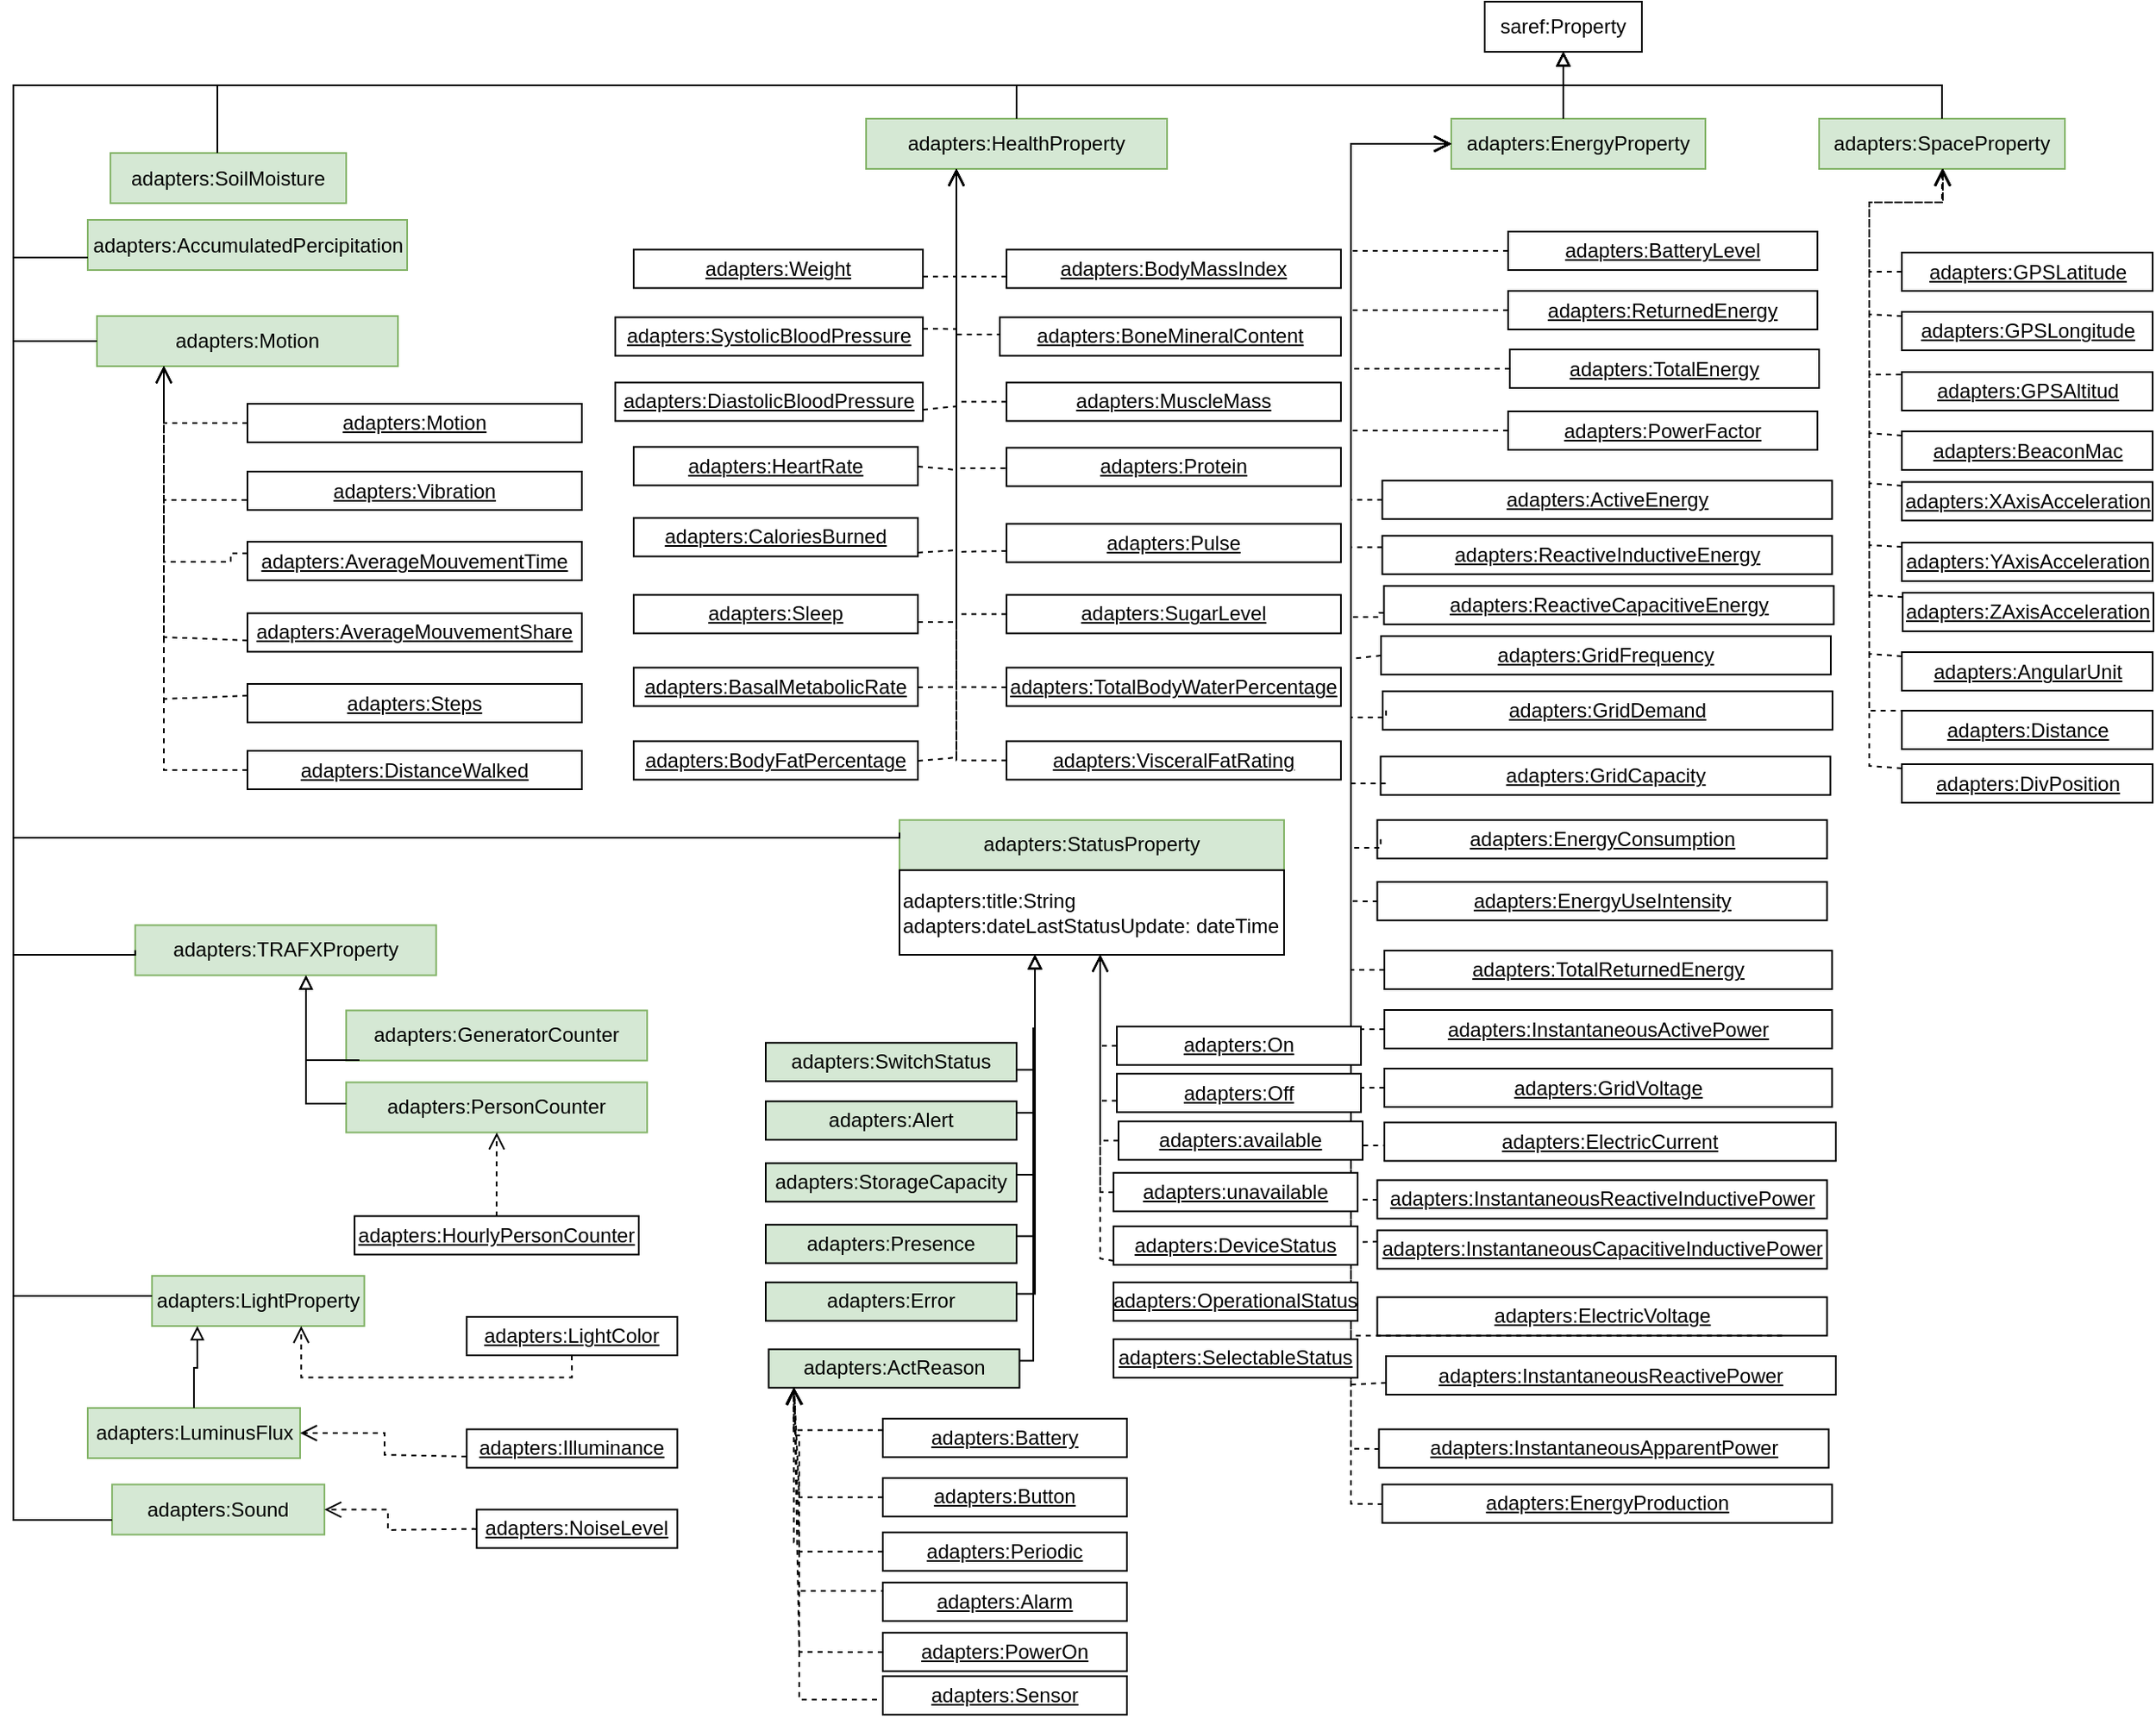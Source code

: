 <mxfile version="13.9.9" type="device"><diagram id="obiKMJ8CqMo3xRCFQMb5" name="Page-1"><mxGraphModel dx="2176" dy="626" grid="1" gridSize="10" guides="1" tooltips="1" connect="1" arrows="1" fold="1" page="1" pageScale="1" pageWidth="850" pageHeight="1100" math="0" shadow="0"><root><mxCell id="0"/><mxCell id="1" parent="0"/><mxCell id="S2yTtaICxEiza2klLoan-1" value="saref:Property" style="rounded=0;whiteSpace=wrap;html=1;points=[[0.1,0],[0.2,0],[0.3,0],[0.4,0],[0.5,0],[0.6,0],[0.7,0],[0.8,0],[0.9,0],[0,0.1],[0,0.3],[0,0.5],[0,0.7],[0,0.9],[0.1,1],[0.2,1],[0.3,1],[0.4,1],[0.5,1],[0.6,1],[0.7,1],[0.8,1],[0.9,1],[1,0.1],[1,0.3],[1,0.5],[1,0.7],[1,0.9]];" parent="1" vertex="1"><mxGeometry x="280" y="10" width="94" height="30" as="geometry"/></mxCell><mxCell id="S2yTtaICxEiza2klLoan-3" value="adapters:SpaceProperty" style="rounded=0;whiteSpace=wrap;html=1;fillColor=#d5e8d4;strokeColor=#82b366;" parent="1" vertex="1"><mxGeometry x="480" y="80" width="147" height="30" as="geometry"/></mxCell><mxCell id="S2yTtaICxEiza2klLoan-4" value="adapters:HealthProperty" style="rounded=0;whiteSpace=wrap;html=1;fillColor=#d5e8d4;strokeColor=#82b366;" parent="1" vertex="1"><mxGeometry x="-90" y="80" width="180" height="30" as="geometry"/></mxCell><mxCell id="S2yTtaICxEiza2klLoan-5" value="adapters:TRAFXProperty" style="rounded=0;whiteSpace=wrap;html=1;fillColor=#d5e8d4;strokeColor=#82b366;" parent="1" vertex="1"><mxGeometry x="-527.13" y="562.25" width="180" height="30" as="geometry"/></mxCell><mxCell id="S2yTtaICxEiza2klLoan-6" value="adapters:StatusProperty" style="rounded=0;whiteSpace=wrap;html=1;fillColor=#D5E8D4;strokeColor=#82b366;" parent="1" vertex="1"><mxGeometry x="-70" y="499.38" width="230" height="30" as="geometry"/></mxCell><mxCell id="S2yTtaICxEiza2klLoan-7" value="adapters:EnergyProperty" style="rounded=0;whiteSpace=wrap;html=1;fillColor=#d5e8d4;strokeColor=#82b366;" parent="1" vertex="1"><mxGeometry x="260" y="80" width="152" height="30" as="geometry"/></mxCell><mxCell id="S2yTtaICxEiza2klLoan-33" value="" style="endArrow=open;html=1;fontColor=#000099;endFill=0;dashed=1;endSize=8;edgeStyle=orthogonalEdgeStyle;arcSize=0;" parent="1" source="S2yTtaICxEiza2klLoan-34" target="S2yTtaICxEiza2klLoan-3" edge="1"><mxGeometry width="50" height="50" relative="1" as="geometry"><mxPoint x="301.44" y="129.63" as="sourcePoint"/><mxPoint x="608" y="137" as="targetPoint"/><Array as="points"><mxPoint x="510" y="172"/><mxPoint x="510" y="130"/><mxPoint x="554" y="130"/></Array></mxGeometry></mxCell><mxCell id="S2yTtaICxEiza2klLoan-34" value="&lt;u&gt;adapters:GPSLatitude&lt;/u&gt;" style="rounded=0;whiteSpace=wrap;html=1;snapToPoint=1;points=[[0.1,0],[0.2,0],[0.3,0],[0.4,0],[0.5,0],[0.6,0],[0.7,0],[0.8,0],[0.9,0],[0,0.1],[0,0.3],[0,0.5],[0,0.7],[0,0.9],[0.1,1],[0.2,1],[0.3,1],[0.4,1],[0.5,1],[0.6,1],[0.7,1],[0.8,1],[0.9,1],[1,0.1],[1,0.3],[1,0.5],[1,0.7],[1,0.9]];" parent="1" vertex="1"><mxGeometry x="529.5" y="160" width="150" height="23" as="geometry"/></mxCell><mxCell id="S2yTtaICxEiza2klLoan-35" value="&lt;u&gt;adapters:GPSLongitude&lt;/u&gt;" style="rounded=0;whiteSpace=wrap;html=1;snapToPoint=1;points=[[0.1,0],[0.2,0],[0.3,0],[0.4,0],[0.5,0],[0.6,0],[0.7,0],[0.8,0],[0.9,0],[0,0.1],[0,0.3],[0,0.5],[0,0.7],[0,0.9],[0.1,1],[0.2,1],[0.3,1],[0.4,1],[0.5,1],[0.6,1],[0.7,1],[0.8,1],[0.9,1],[1,0.1],[1,0.3],[1,0.5],[1,0.7],[1,0.9]];" parent="1" vertex="1"><mxGeometry x="529.5" y="195.5" width="150" height="23" as="geometry"/></mxCell><mxCell id="S2yTtaICxEiza2klLoan-36" value="" style="endArrow=open;html=1;fontColor=#000099;endFill=0;dashed=1;endSize=8;edgeStyle=orthogonalEdgeStyle;arcSize=0;" parent="1" source="S2yTtaICxEiza2klLoan-35" target="S2yTtaICxEiza2klLoan-3" edge="1"><mxGeometry width="50" height="50" relative="1" as="geometry"><mxPoint x="589" y="168.13" as="sourcePoint"/><mxPoint x="608" y="137" as="targetPoint"/><Array as="points"><mxPoint x="510" y="197"/><mxPoint x="510" y="130"/><mxPoint x="554" y="130"/></Array></mxGeometry></mxCell><mxCell id="S2yTtaICxEiza2klLoan-37" value="&lt;u&gt;adapters:GPSAltitud&lt;/u&gt;" style="rounded=0;whiteSpace=wrap;html=1;snapToPoint=1;points=[[0.1,0],[0.2,0],[0.3,0],[0.4,0],[0.5,0],[0.6,0],[0.7,0],[0.8,0],[0.9,0],[0,0.1],[0,0.3],[0,0.5],[0,0.7],[0,0.9],[0.1,1],[0.2,1],[0.3,1],[0.4,1],[0.5,1],[0.6,1],[0.7,1],[0.8,1],[0.9,1],[1,0.1],[1,0.3],[1,0.5],[1,0.7],[1,0.9]];" parent="1" vertex="1"><mxGeometry x="529.5" y="231.5" width="150" height="23" as="geometry"/></mxCell><mxCell id="S2yTtaICxEiza2klLoan-38" value="&lt;u&gt;adapters:BeaconMac&lt;/u&gt;" style="rounded=0;whiteSpace=wrap;html=1;snapToPoint=1;points=[[0.1,0],[0.2,0],[0.3,0],[0.4,0],[0.5,0],[0.6,0],[0.7,0],[0.8,0],[0.9,0],[0,0.1],[0,0.3],[0,0.5],[0,0.7],[0,0.9],[0.1,1],[0.2,1],[0.3,1],[0.4,1],[0.5,1],[0.6,1],[0.7,1],[0.8,1],[0.9,1],[1,0.1],[1,0.3],[1,0.5],[1,0.7],[1,0.9]];" parent="1" vertex="1"><mxGeometry x="529.5" y="267" width="150" height="23" as="geometry"/></mxCell><mxCell id="S2yTtaICxEiza2klLoan-39" value="&lt;u&gt;adapters:XAxisAcceleration&lt;/u&gt;" style="rounded=0;whiteSpace=wrap;html=1;snapToPoint=1;points=[[0.1,0],[0.2,0],[0.3,0],[0.4,0],[0.5,0],[0.6,0],[0.7,0],[0.8,0],[0.9,0],[0,0.1],[0,0.3],[0,0.5],[0,0.7],[0,0.9],[0.1,1],[0.2,1],[0.3,1],[0.4,1],[0.5,1],[0.6,1],[0.7,1],[0.8,1],[0.9,1],[1,0.1],[1,0.3],[1,0.5],[1,0.7],[1,0.9]];" parent="1" vertex="1"><mxGeometry x="529.5" y="297.25" width="150" height="23" as="geometry"/></mxCell><mxCell id="S2yTtaICxEiza2klLoan-40" value="&lt;u&gt;adapters:YAxisAcceleration&lt;/u&gt;" style="rounded=0;whiteSpace=wrap;html=1;snapToPoint=1;points=[[0.1,0],[0.2,0],[0.3,0],[0.4,0],[0.5,0],[0.6,0],[0.7,0],[0.8,0],[0.9,0],[0,0.1],[0,0.3],[0,0.5],[0,0.7],[0,0.9],[0.1,1],[0.2,1],[0.3,1],[0.4,1],[0.5,1],[0.6,1],[0.7,1],[0.8,1],[0.9,1],[1,0.1],[1,0.3],[1,0.5],[1,0.7],[1,0.9]];" parent="1" vertex="1"><mxGeometry x="529.5" y="333.5" width="150" height="23" as="geometry"/></mxCell><mxCell id="S2yTtaICxEiza2klLoan-41" value="&lt;u&gt;adapters:ZAxisAcceleration&lt;/u&gt;" style="rounded=0;whiteSpace=wrap;html=1;snapToPoint=1;points=[[0.1,0],[0.2,0],[0.3,0],[0.4,0],[0.5,0],[0.6,0],[0.7,0],[0.8,0],[0.9,0],[0,0.1],[0,0.3],[0,0.5],[0,0.7],[0,0.9],[0.1,1],[0.2,1],[0.3,1],[0.4,1],[0.5,1],[0.6,1],[0.7,1],[0.8,1],[0.9,1],[1,0.1],[1,0.3],[1,0.5],[1,0.7],[1,0.9]];" parent="1" vertex="1"><mxGeometry x="530" y="363.5" width="150" height="23" as="geometry"/></mxCell><mxCell id="S2yTtaICxEiza2klLoan-42" value="" style="endArrow=open;html=1;fontColor=#000099;endFill=0;dashed=1;endSize=8;exitX=0;exitY=0.3;exitDx=0;exitDy=0;edgeStyle=orthogonalEdgeStyle;arcSize=0;" parent="1" source="S2yTtaICxEiza2klLoan-37" target="S2yTtaICxEiza2klLoan-3" edge="1"><mxGeometry width="50" height="50" relative="1" as="geometry"><mxPoint x="590" y="206.5" as="sourcePoint"/><mxPoint x="608" y="137" as="targetPoint"/><Array as="points"><mxPoint x="530" y="233"/><mxPoint x="510" y="233"/><mxPoint x="510" y="130"/><mxPoint x="554" y="130"/></Array></mxGeometry></mxCell><mxCell id="S2yTtaICxEiza2klLoan-43" value="" style="endArrow=open;html=1;fontColor=#000099;endFill=0;dashed=1;endSize=8;edgeStyle=orthogonalEdgeStyle;arcSize=0;" parent="1" source="S2yTtaICxEiza2klLoan-38" target="S2yTtaICxEiza2klLoan-3" edge="1"><mxGeometry width="50" height="50" relative="1" as="geometry"><mxPoint x="600" y="216.5" as="sourcePoint"/><mxPoint x="608" y="137" as="targetPoint"/><Array as="points"><mxPoint x="510" y="268"/><mxPoint x="510" y="130"/><mxPoint x="554" y="130"/></Array></mxGeometry></mxCell><mxCell id="S2yTtaICxEiza2klLoan-44" value="" style="endArrow=open;html=1;fontColor=#000099;endFill=0;dashed=1;endSize=8;edgeStyle=orthogonalEdgeStyle;arcSize=0;" parent="1" source="S2yTtaICxEiza2klLoan-39" target="S2yTtaICxEiza2klLoan-3" edge="1"><mxGeometry width="50" height="50" relative="1" as="geometry"><mxPoint x="610" y="226.5" as="sourcePoint"/><mxPoint x="608" y="137" as="targetPoint"/><Array as="points"><mxPoint x="510" y="298"/><mxPoint x="510" y="130"/><mxPoint x="554" y="130"/></Array></mxGeometry></mxCell><mxCell id="S2yTtaICxEiza2klLoan-45" value="" style="endArrow=open;html=1;fontColor=#000099;endFill=0;dashed=1;endSize=8;edgeStyle=orthogonalEdgeStyle;arcSize=0;" parent="1" source="S2yTtaICxEiza2klLoan-40" target="S2yTtaICxEiza2klLoan-3" edge="1"><mxGeometry width="50" height="50" relative="1" as="geometry"><mxPoint x="620" y="236.5" as="sourcePoint"/><mxPoint x="608" y="137" as="targetPoint"/><Array as="points"><mxPoint x="510" y="335"/><mxPoint x="510" y="130"/><mxPoint x="554" y="130"/></Array></mxGeometry></mxCell><mxCell id="S2yTtaICxEiza2klLoan-46" value="" style="endArrow=open;html=1;fontColor=#000099;endFill=0;dashed=1;endSize=8;edgeStyle=orthogonalEdgeStyle;arcSize=0;" parent="1" source="S2yTtaICxEiza2klLoan-48" target="S2yTtaICxEiza2klLoan-3" edge="1"><mxGeometry width="50" height="50" relative="1" as="geometry"><mxPoint x="630" y="246.5" as="sourcePoint"/><mxPoint x="608" y="137" as="targetPoint"/><Array as="points"><mxPoint x="510" y="400"/><mxPoint x="510" y="130"/><mxPoint x="554" y="130"/></Array></mxGeometry></mxCell><mxCell id="S2yTtaICxEiza2klLoan-47" value="" style="endArrow=open;html=1;fontColor=#000099;endFill=0;dashed=1;endSize=8;edgeStyle=orthogonalEdgeStyle;arcSize=0;" parent="1" source="S2yTtaICxEiza2klLoan-41" target="S2yTtaICxEiza2klLoan-3" edge="1"><mxGeometry width="50" height="50" relative="1" as="geometry"><mxPoint x="640" y="256.5" as="sourcePoint"/><mxPoint x="608" y="137" as="targetPoint"/><Array as="points"><mxPoint x="510" y="365"/><mxPoint x="510" y="130"/><mxPoint x="554" y="130"/></Array></mxGeometry></mxCell><mxCell id="S2yTtaICxEiza2klLoan-48" value="&lt;u&gt;adapters:AngularUnit&lt;/u&gt;" style="rounded=0;whiteSpace=wrap;html=1;snapToPoint=1;points=[[0.1,0],[0.2,0],[0.3,0],[0.4,0],[0.5,0],[0.6,0],[0.7,0],[0.8,0],[0.9,0],[0,0.1],[0,0.3],[0,0.5],[0,0.7],[0,0.9],[0.1,1],[0.2,1],[0.3,1],[0.4,1],[0.5,1],[0.6,1],[0.7,1],[0.8,1],[0.9,1],[1,0.1],[1,0.3],[1,0.5],[1,0.7],[1,0.9]];" parent="1" vertex="1"><mxGeometry x="529.5" y="399" width="150" height="23" as="geometry"/></mxCell><mxCell id="S2yTtaICxEiza2klLoan-49" value="&lt;u&gt;adapters:Distance&lt;/u&gt;" style="rounded=0;whiteSpace=wrap;html=1;snapToPoint=1;points=[[0.1,0],[0.2,0],[0.3,0],[0.4,0],[0.5,0],[0.6,0],[0.7,0],[0.8,0],[0.9,0],[0,0.1],[0,0.3],[0,0.5],[0,0.7],[0,0.9],[0.1,1],[0.2,1],[0.3,1],[0.4,1],[0.5,1],[0.6,1],[0.7,1],[0.8,1],[0.9,1],[1,0.1],[1,0.3],[1,0.5],[1,0.7],[1,0.9]];" parent="1" vertex="1"><mxGeometry x="529.5" y="434" width="150" height="23" as="geometry"/></mxCell><mxCell id="S2yTtaICxEiza2klLoan-50" value="&lt;u&gt;adapters:DivPosition&lt;/u&gt;" style="rounded=0;whiteSpace=wrap;html=1;snapToPoint=1;points=[[0.1,0],[0.2,0],[0.3,0],[0.4,0],[0.5,0],[0.6,0],[0.7,0],[0.8,0],[0.9,0],[0,0.1],[0,0.3],[0,0.5],[0,0.7],[0,0.9],[0.1,1],[0.2,1],[0.3,1],[0.4,1],[0.5,1],[0.6,1],[0.7,1],[0.8,1],[0.9,1],[1,0.1],[1,0.3],[1,0.5],[1,0.7],[1,0.9]];" parent="1" vertex="1"><mxGeometry x="529.5" y="466" width="150" height="23" as="geometry"/></mxCell><mxCell id="S2yTtaICxEiza2klLoan-51" value="" style="endArrow=open;html=1;fontColor=#000099;endFill=0;dashed=1;endSize=8;edgeStyle=orthogonalEdgeStyle;arcSize=0;exitX=0;exitY=0.1;exitDx=0;exitDy=0;" parent="1" source="S2yTtaICxEiza2klLoan-49" target="S2yTtaICxEiza2klLoan-3" edge="1"><mxGeometry width="50" height="50" relative="1" as="geometry"><mxPoint x="600" y="430" as="sourcePoint"/><mxPoint x="608.5" y="137" as="targetPoint"/><Array as="points"><mxPoint x="530" y="434"/><mxPoint x="510" y="434"/><mxPoint x="510" y="130"/><mxPoint x="554" y="130"/></Array></mxGeometry></mxCell><mxCell id="S2yTtaICxEiza2klLoan-52" value="" style="endArrow=open;html=1;fontColor=#000099;endFill=0;dashed=1;endSize=8;edgeStyle=orthogonalEdgeStyle;arcSize=0;entryX=0.5;entryY=1;entryDx=0;entryDy=0;" parent="1" source="S2yTtaICxEiza2klLoan-50" target="S2yTtaICxEiza2klLoan-3" edge="1"><mxGeometry width="50" height="50" relative="1" as="geometry"><mxPoint x="580" y="432" as="sourcePoint"/><mxPoint x="608.5" y="136" as="targetPoint"/><Array as="points"><mxPoint x="510" y="467"/><mxPoint x="510" y="130"/><mxPoint x="554" y="130"/></Array></mxGeometry></mxCell><mxCell id="S2yTtaICxEiza2klLoan-57" value="" style="endArrow=open;html=1;fontColor=#000099;endFill=0;dashed=1;endSize=8;exitX=0;exitY=0.5;exitDx=0;exitDy=0;edgeStyle=orthogonalEdgeStyle;arcSize=0;" parent="1" source="S2yTtaICxEiza2klLoan-58" target="S2yTtaICxEiza2klLoan-7" edge="1"><mxGeometry width="50" height="50" relative="1" as="geometry"><mxPoint x="124.75" y="270.5" as="sourcePoint"/><mxPoint x="275.25" y="140" as="targetPoint"/><Array as="points"><mxPoint x="200" y="159"/><mxPoint x="200" y="95"/></Array></mxGeometry></mxCell><mxCell id="S2yTtaICxEiza2klLoan-58" value="&lt;u&gt;adapters:BatteryLevel&lt;/u&gt;" style="rounded=0;whiteSpace=wrap;html=1;snapToPoint=1;points=[[0.1,0],[0.2,0],[0.3,0],[0.4,0],[0.5,0],[0.6,0],[0.7,0],[0.8,0],[0.9,0],[0,0.1],[0,0.3],[0,0.5],[0,0.7],[0,0.9],[0.1,1],[0.2,1],[0.3,1],[0.4,1],[0.5,1],[0.6,1],[0.7,1],[0.8,1],[0.9,1],[1,0.1],[1,0.3],[1,0.5],[1,0.7],[1,0.9]];" parent="1" vertex="1"><mxGeometry x="294" y="147.5" width="185" height="23" as="geometry"/></mxCell><mxCell id="S2yTtaICxEiza2klLoan-59" value="" style="endArrow=open;html=1;fontColor=#000099;endFill=0;dashed=1;endSize=8;exitX=0;exitY=0.5;exitDx=0;exitDy=0;edgeStyle=orthogonalEdgeStyle;arcSize=0;entryX=0;entryY=0.5;entryDx=0;entryDy=0;" parent="1" source="S2yTtaICxEiza2klLoan-60" target="S2yTtaICxEiza2klLoan-7" edge="1"><mxGeometry width="50" height="50" relative="1" as="geometry"><mxPoint x="135.75" y="474" as="sourcePoint"/><mxPoint x="275.25" y="140" as="targetPoint"/><Array as="points"><mxPoint x="200" y="230"/><mxPoint x="200" y="95"/></Array></mxGeometry></mxCell><mxCell id="S2yTtaICxEiza2klLoan-60" value="&lt;u&gt;adapters:TotalEnergy&lt;/u&gt;" style="rounded=0;whiteSpace=wrap;html=1;snapToPoint=1;points=[[0.1,0],[0.2,0],[0.3,0],[0.4,0],[0.5,0],[0.6,0],[0.7,0],[0.8,0],[0.9,0],[0,0.1],[0,0.3],[0,0.5],[0,0.7],[0,0.9],[0.1,1],[0.2,1],[0.3,1],[0.4,1],[0.5,1],[0.6,1],[0.7,1],[0.8,1],[0.9,1],[1,0.1],[1,0.3],[1,0.5],[1,0.7],[1,0.9]];" parent="1" vertex="1"><mxGeometry x="295" y="218" width="185" height="23" as="geometry"/></mxCell><mxCell id="S2yTtaICxEiza2klLoan-61" value="" style="endArrow=open;html=1;fontColor=#000099;endFill=0;dashed=1;endSize=8;exitX=0;exitY=0.5;exitDx=0;exitDy=0;edgeStyle=orthogonalEdgeStyle;arcSize=0;" parent="1" source="S2yTtaICxEiza2klLoan-62" target="S2yTtaICxEiza2klLoan-7" edge="1"><mxGeometry width="50" height="50" relative="1" as="geometry"><mxPoint x="171.75" y="396" as="sourcePoint"/><mxPoint x="275.25" y="140" as="targetPoint"/><Array as="points"><mxPoint x="200" y="195"/><mxPoint x="200" y="95"/></Array></mxGeometry></mxCell><mxCell id="S2yTtaICxEiza2klLoan-62" value="&lt;u&gt;adapters:ReturnedEnergy&lt;/u&gt;" style="rounded=0;whiteSpace=wrap;html=1;snapToPoint=1;points=[[0.1,0],[0.2,0],[0.3,0],[0.4,0],[0.5,0],[0.6,0],[0.7,0],[0.8,0],[0.9,0],[0,0.1],[0,0.3],[0,0.5],[0,0.7],[0,0.9],[0.1,1],[0.2,1],[0.3,1],[0.4,1],[0.5,1],[0.6,1],[0.7,1],[0.8,1],[0.9,1],[1,0.1],[1,0.3],[1,0.5],[1,0.7],[1,0.9]];" parent="1" vertex="1"><mxGeometry x="294" y="183" width="185" height="23" as="geometry"/></mxCell><mxCell id="S2yTtaICxEiza2klLoan-63" value="&lt;u&gt;adapters:PowerFactor&lt;/u&gt;" style="rounded=0;whiteSpace=wrap;html=1;snapToPoint=1;points=[[0.1,0],[0.2,0],[0.3,0],[0.4,0],[0.5,0],[0.6,0],[0.7,0],[0.8,0],[0.9,0],[0,0.1],[0,0.3],[0,0.5],[0,0.7],[0,0.9],[0.1,1],[0.2,1],[0.3,1],[0.4,1],[0.5,1],[0.6,1],[0.7,1],[0.8,1],[0.9,1],[1,0.1],[1,0.3],[1,0.5],[1,0.7],[1,0.9]];" parent="1" vertex="1"><mxGeometry x="294" y="255" width="185" height="23" as="geometry"/></mxCell><mxCell id="S2yTtaICxEiza2klLoan-64" value="" style="endArrow=open;html=1;fontColor=#000099;endFill=0;dashed=1;endSize=8;exitX=0;exitY=0.5;exitDx=0;exitDy=0;edgeStyle=orthogonalEdgeStyle;arcSize=0;" parent="1" source="S2yTtaICxEiza2klLoan-63" target="S2yTtaICxEiza2klLoan-7" edge="1"><mxGeometry width="50" height="50" relative="1" as="geometry"><mxPoint x="305" y="245.5" as="sourcePoint"/><mxPoint x="275.25" y="140" as="targetPoint"/><Array as="points"><mxPoint x="200" y="267"/><mxPoint x="200" y="95"/></Array></mxGeometry></mxCell><mxCell id="S2yTtaICxEiza2klLoan-65" value="&lt;u&gt;adapters:ActiveEnergy&lt;/u&gt;" style="rounded=0;whiteSpace=wrap;html=1;snapToPoint=1;points=[[0.1,0],[0.2,0],[0.3,0],[0.4,0],[0.5,0],[0.6,0],[0.7,0],[0.8,0],[0.9,0],[0,0.1],[0,0.3],[0,0.5],[0,0.7],[0,0.9],[0.1,1],[0.2,1],[0.3,1],[0.4,1],[0.5,1],[0.6,1],[0.7,1],[0.8,1],[0.9,1],[1,0.1],[1,0.3],[1,0.5],[1,0.7],[1,0.9]];" parent="1" vertex="1"><mxGeometry x="218.75" y="296.38" width="269" height="23" as="geometry"/></mxCell><mxCell id="S2yTtaICxEiza2klLoan-66" value="&lt;u&gt;adapters:ReactiveInductiveEnergy&lt;/u&gt;" style="rounded=0;whiteSpace=wrap;html=1;snapToPoint=1;points=[[0.1,0],[0.2,0],[0.3,0],[0.4,0],[0.5,0],[0.6,0],[0.7,0],[0.8,0],[0.9,0],[0,0.1],[0,0.3],[0,0.5],[0,0.7],[0,0.9],[0.1,1],[0.2,1],[0.3,1],[0.4,1],[0.5,1],[0.6,1],[0.7,1],[0.8,1],[0.9,1],[1,0.1],[1,0.3],[1,0.5],[1,0.7],[1,0.9]];" parent="1" vertex="1"><mxGeometry x="218.75" y="329.38" width="269" height="23" as="geometry"/></mxCell><mxCell id="S2yTtaICxEiza2klLoan-67" value="&lt;u&gt;adapters:ReactiveCapacitiveEnergy&lt;/u&gt;" style="rounded=0;whiteSpace=wrap;html=1;snapToPoint=1;points=[[0.1,0],[0.2,0],[0.3,0],[0.4,0],[0.5,0],[0.6,0],[0.7,0],[0.8,0],[0.9,0],[0,0.1],[0,0.3],[0,0.5],[0,0.7],[0,0.9],[0.1,1],[0.2,1],[0.3,1],[0.4,1],[0.5,1],[0.6,1],[0.7,1],[0.8,1],[0.9,1],[1,0.1],[1,0.3],[1,0.5],[1,0.7],[1,0.9]];" parent="1" vertex="1"><mxGeometry x="219.75" y="359.38" width="269" height="23" as="geometry"/></mxCell><mxCell id="S2yTtaICxEiza2klLoan-68" value="" style="endArrow=open;html=1;fontColor=#000099;endFill=0;dashed=1;endSize=8;edgeStyle=orthogonalEdgeStyle;arcSize=0;exitX=0;exitY=0.5;exitDx=0;exitDy=0;" parent="1" source="S2yTtaICxEiza2klLoan-65" target="S2yTtaICxEiza2klLoan-7" edge="1"><mxGeometry width="50" height="50" relative="1" as="geometry"><mxPoint x="216" y="308.38" as="sourcePoint"/><mxPoint x="181" y="144.63" as="targetPoint"/><Array as="points"><mxPoint x="200" y="308"/><mxPoint x="200" y="95"/></Array></mxGeometry></mxCell><mxCell id="S2yTtaICxEiza2klLoan-69" value="" style="endArrow=open;html=1;fontColor=#000099;endFill=0;dashed=1;endSize=8;edgeStyle=orthogonalEdgeStyle;arcSize=0;exitX=0;exitY=0.3;exitDx=0;exitDy=0;entryX=0;entryY=0.5;entryDx=0;entryDy=0;" parent="1" source="S2yTtaICxEiza2klLoan-66" target="S2yTtaICxEiza2klLoan-7" edge="1"><mxGeometry width="50" height="50" relative="1" as="geometry"><mxPoint x="218.75" y="349.38" as="sourcePoint"/><mxPoint x="181" y="144.63" as="targetPoint"/><Array as="points"><mxPoint x="200" y="336"/><mxPoint x="200" y="95"/></Array></mxGeometry></mxCell><mxCell id="S2yTtaICxEiza2klLoan-70" value="" style="endArrow=open;html=1;fontColor=#000099;endFill=0;dashed=1;endSize=8;edgeStyle=orthogonalEdgeStyle;arcSize=0;exitX=0;exitY=0.7;exitDx=0;exitDy=0;" parent="1" source="S2yTtaICxEiza2klLoan-67" target="S2yTtaICxEiza2klLoan-7" edge="1"><mxGeometry width="50" height="50" relative="1" as="geometry"><mxPoint x="217" y="380.38" as="sourcePoint"/><mxPoint x="181" y="144.63" as="targetPoint"/><Array as="points"><mxPoint x="217" y="376"/><mxPoint x="217" y="378"/><mxPoint x="200" y="378"/><mxPoint x="200" y="95"/></Array></mxGeometry></mxCell><mxCell id="S2yTtaICxEiza2klLoan-71" value="&lt;u&gt;adapters:GridFrequency&lt;/u&gt;" style="rounded=0;whiteSpace=wrap;html=1;snapToPoint=1;points=[[0.1,0],[0.2,0],[0.3,0],[0.4,0],[0.5,0],[0.6,0],[0.7,0],[0.8,0],[0.9,0],[0,0.1],[0,0.3],[0,0.5],[0,0.7],[0,0.9],[0.1,1],[0.2,1],[0.3,1],[0.4,1],[0.5,1],[0.6,1],[0.7,1],[0.8,1],[0.9,1],[1,0.1],[1,0.3],[1,0.5],[1,0.7],[1,0.9]];" parent="1" vertex="1"><mxGeometry x="218" y="389.38" width="269" height="23" as="geometry"/></mxCell><mxCell id="S2yTtaICxEiza2klLoan-72" value="&lt;u&gt;adapters:GridDemand&lt;/u&gt;" style="rounded=0;whiteSpace=wrap;html=1;snapToPoint=1;points=[[0.1,0],[0.2,0],[0.3,0],[0.4,0],[0.5,0],[0.6,0],[0.7,0],[0.8,0],[0.9,0],[0,0.1],[0,0.3],[0,0.5],[0,0.7],[0,0.9],[0.1,1],[0.2,1],[0.3,1],[0.4,1],[0.5,1],[0.6,1],[0.7,1],[0.8,1],[0.9,1],[1,0.1],[1,0.3],[1,0.5],[1,0.7],[1,0.9]];" parent="1" vertex="1"><mxGeometry x="219" y="422.38" width="269" height="23" as="geometry"/></mxCell><mxCell id="S2yTtaICxEiza2klLoan-73" value="&lt;u&gt;adapters:GridCapacity&lt;/u&gt;" style="rounded=0;whiteSpace=wrap;html=1;snapToPoint=1;points=[[0.1,0],[0.2,0],[0.3,0],[0.4,0],[0.5,0],[0.6,0],[0.7,0],[0.8,0],[0.9,0],[0,0.1],[0,0.3],[0,0.5],[0,0.7],[0,0.9],[0.1,1],[0.2,1],[0.3,1],[0.4,1],[0.5,1],[0.6,1],[0.7,1],[0.8,1],[0.9,1],[1,0.1],[1,0.3],[1,0.5],[1,0.7],[1,0.9]];" parent="1" vertex="1"><mxGeometry x="217.75" y="461.38" width="269" height="23" as="geometry"/></mxCell><mxCell id="S2yTtaICxEiza2klLoan-74" value="&lt;u&gt;adapters:EnergyConsumption&lt;/u&gt;" style="rounded=0;whiteSpace=wrap;html=1;snapToPoint=1;points=[[0.1,0],[0.2,0],[0.3,0],[0.4,0],[0.5,0],[0.6,0],[0.7,0],[0.8,0],[0.9,0],[0,0.1],[0,0.3],[0,0.5],[0,0.7],[0,0.9],[0.1,1],[0.2,1],[0.3,1],[0.4,1],[0.5,1],[0.6,1],[0.7,1],[0.8,1],[0.9,1],[1,0.1],[1,0.3],[1,0.5],[1,0.7],[1,0.9]];" parent="1" vertex="1"><mxGeometry x="215.75" y="499.38" width="269" height="23" as="geometry"/></mxCell><mxCell id="S2yTtaICxEiza2klLoan-75" value="" style="endArrow=open;html=1;fontColor=#000099;endFill=0;dashed=1;endSize=8;edgeStyle=orthogonalEdgeStyle;arcSize=0;" parent="1" source="S2yTtaICxEiza2klLoan-71" target="S2yTtaICxEiza2klLoan-7" edge="1"><mxGeometry width="50" height="50" relative="1" as="geometry"><mxPoint x="220" y="400.88" as="sourcePoint"/><mxPoint x="180" y="144.63" as="targetPoint"/><Array as="points"><mxPoint x="200" y="403"/><mxPoint x="200" y="95"/></Array></mxGeometry></mxCell><mxCell id="S2yTtaICxEiza2klLoan-76" value="" style="endArrow=open;html=1;fontColor=#000099;endFill=0;dashed=1;endSize=8;edgeStyle=orthogonalEdgeStyle;arcSize=0;exitX=0;exitY=0.5;exitDx=0;exitDy=0;" parent="1" target="S2yTtaICxEiza2klLoan-7" edge="1"><mxGeometry width="50" height="50" relative="1" as="geometry"><mxPoint x="221" y="433.88" as="sourcePoint"/><mxPoint x="180" y="144.63" as="targetPoint"/><Array as="points"><mxPoint x="221" y="438"/><mxPoint x="200" y="438"/><mxPoint x="200" y="95"/></Array></mxGeometry></mxCell><mxCell id="S2yTtaICxEiza2klLoan-77" value="" style="endArrow=open;html=1;fontColor=#000099;endFill=0;dashed=1;endSize=8;edgeStyle=orthogonalEdgeStyle;arcSize=0;exitX=0;exitY=0.7;exitDx=0;exitDy=0;" parent="1" target="S2yTtaICxEiza2klLoan-7" edge="1"><mxGeometry width="50" height="50" relative="1" as="geometry"><mxPoint x="220.75" y="477.48" as="sourcePoint"/><mxPoint x="181" y="144.63" as="targetPoint"/><Array as="points"><mxPoint x="200" y="478"/><mxPoint x="200" y="95"/></Array></mxGeometry></mxCell><mxCell id="S2yTtaICxEiza2klLoan-78" value="" style="endArrow=open;html=1;fontColor=#000099;endFill=0;dashed=1;endSize=8;edgeStyle=orthogonalEdgeStyle;arcSize=0;exitX=0;exitY=0.5;exitDx=0;exitDy=0;" parent="1" target="S2yTtaICxEiza2klLoan-7" edge="1"><mxGeometry width="50" height="50" relative="1" as="geometry"><mxPoint x="217.75" y="510.88" as="sourcePoint"/><mxPoint x="180" y="144.63" as="targetPoint"/><Array as="points"><mxPoint x="218" y="516"/><mxPoint x="200" y="516"/><mxPoint x="200" y="95"/></Array></mxGeometry></mxCell><mxCell id="S2yTtaICxEiza2klLoan-79" value="&lt;u&gt;adapters:&lt;/u&gt;&lt;u&gt;EnergyUseIntensity&lt;/u&gt;" style="rounded=0;whiteSpace=wrap;html=1;snapToPoint=1;points=[[0.1,0],[0.2,0],[0.3,0],[0.4,0],[0.5,0],[0.6,0],[0.7,0],[0.8,0],[0.9,0],[0,0.1],[0,0.3],[0,0.5],[0,0.7],[0,0.9],[0.1,1],[0.2,1],[0.3,1],[0.4,1],[0.5,1],[0.6,1],[0.7,1],[0.8,1],[0.9,1],[1,0.1],[1,0.3],[1,0.5],[1,0.7],[1,0.9]];" parent="1" vertex="1"><mxGeometry x="215.75" y="536.38" width="269" height="23" as="geometry"/></mxCell><mxCell id="S2yTtaICxEiza2klLoan-80" value="" style="endArrow=open;html=1;fontColor=#000099;endFill=0;dashed=1;endSize=8;edgeStyle=orthogonalEdgeStyle;arcSize=0;" parent="1" source="S2yTtaICxEiza2klLoan-79" target="S2yTtaICxEiza2klLoan-7" edge="1"><mxGeometry width="50" height="50" relative="1" as="geometry"><mxPoint x="217.7" y="541.38" as="sourcePoint"/><mxPoint x="180" y="144.63" as="targetPoint"/><Array as="points"><mxPoint x="200" y="548"/><mxPoint x="200" y="95"/></Array></mxGeometry></mxCell><mxCell id="S2yTtaICxEiza2klLoan-81" value="" style="endArrow=open;html=1;fontColor=#000099;endFill=0;dashed=1;endSize=8;edgeStyle=orthogonalEdgeStyle;arcSize=0;" parent="1" source="S2yTtaICxEiza2klLoan-82" target="S2yTtaICxEiza2klLoan-7" edge="1"><mxGeometry width="50" height="50" relative="1" as="geometry"><mxPoint x="461.25" y="710.5" as="sourcePoint"/><mxPoint x="200" y="500" as="targetPoint"/><Array as="points"><mxPoint x="200" y="660"/><mxPoint x="200" y="95"/></Array></mxGeometry></mxCell><mxCell id="S2yTtaICxEiza2klLoan-82" value="&lt;u&gt;adapters:GridVoltage&lt;/u&gt;" style="rounded=0;whiteSpace=wrap;html=1;snapToPoint=1;points=[[0.1,0],[0.2,0],[0.3,0],[0.4,0],[0.5,0],[0.6,0],[0.7,0],[0.8,0],[0.9,0],[0,0.1],[0,0.3],[0,0.5],[0,0.7],[0,0.9],[0.1,1],[0.2,1],[0.3,1],[0.4,1],[0.5,1],[0.6,1],[0.7,1],[0.8,1],[0.9,1],[1,0.1],[1,0.3],[1,0.5],[1,0.7],[1,0.9]];" parent="1" vertex="1"><mxGeometry x="220" y="648" width="267.75" height="23" as="geometry"/></mxCell><mxCell id="S2yTtaICxEiza2klLoan-83" value="" style="endArrow=open;html=1;fontColor=#000099;endFill=0;dashed=1;endSize=8;edgeStyle=orthogonalEdgeStyle;arcSize=0;" parent="1" source="S2yTtaICxEiza2klLoan-84" target="S2yTtaICxEiza2klLoan-7" edge="1"><mxGeometry width="50" height="50" relative="1" as="geometry"><mxPoint x="471.25" y="720.5" as="sourcePoint"/><mxPoint x="200" y="550" as="targetPoint"/><Array as="points"><mxPoint x="200" y="625"/><mxPoint x="200" y="95"/></Array></mxGeometry></mxCell><mxCell id="S2yTtaICxEiza2klLoan-84" value="&lt;u&gt;adapters:InstantaneousActivePower&lt;/u&gt;" style="rounded=0;whiteSpace=wrap;html=1;snapToPoint=1;points=[[0.1,0],[0.2,0],[0.3,0],[0.4,0],[0.5,0],[0.6,0],[0.7,0],[0.8,0],[0.9,0],[0,0.1],[0,0.3],[0,0.5],[0,0.7],[0,0.9],[0.1,1],[0.2,1],[0.3,1],[0.4,1],[0.5,1],[0.6,1],[0.7,1],[0.8,1],[0.9,1],[1,0.1],[1,0.3],[1,0.5],[1,0.7],[1,0.9]];" parent="1" vertex="1"><mxGeometry x="220" y="613" width="267.75" height="23" as="geometry"/></mxCell><mxCell id="S2yTtaICxEiza2klLoan-85" value="" style="endArrow=open;html=1;fontColor=#000099;endFill=0;dashed=1;endSize=8;edgeStyle=orthogonalEdgeStyle;arcSize=0;" parent="1" source="S2yTtaICxEiza2klLoan-86" target="S2yTtaICxEiza2klLoan-7" edge="1"><mxGeometry width="50" height="50" relative="1" as="geometry"><mxPoint x="452.25" y="894" as="sourcePoint"/><mxPoint x="200" y="550" as="targetPoint"/><Array as="points"><mxPoint x="200" y="589"/><mxPoint x="200" y="95"/></Array></mxGeometry></mxCell><mxCell id="S2yTtaICxEiza2klLoan-86" value="&lt;u&gt;adapters:TotalReturnedEnergy&lt;/u&gt;" style="rounded=0;whiteSpace=wrap;html=1;snapToPoint=1;points=[[0.1,0],[0.2,0],[0.3,0],[0.4,0],[0.5,0],[0.6,0],[0.7,0],[0.8,0],[0.9,0],[0,0.1],[0,0.3],[0,0.5],[0,0.7],[0,0.9],[0.1,1],[0.2,1],[0.3,1],[0.4,1],[0.5,1],[0.6,1],[0.7,1],[0.8,1],[0.9,1],[1,0.1],[1,0.3],[1,0.5],[1,0.7],[1,0.9]];" parent="1" vertex="1"><mxGeometry x="220" y="577.5" width="267.75" height="23" as="geometry"/></mxCell><mxCell id="S2yTtaICxEiza2klLoan-89" value="&lt;u&gt;adapters:InstantaneousReactiveInductivePower&lt;/u&gt;" style="rounded=0;whiteSpace=wrap;html=1;snapToPoint=1;points=[[0.1,0],[0.2,0],[0.3,0],[0.4,0],[0.5,0],[0.6,0],[0.7,0],[0.8,0],[0.9,0],[0,0.1],[0,0.3],[0,0.5],[0,0.7],[0,0.9],[0.1,1],[0.2,1],[0.3,1],[0.4,1],[0.5,1],[0.6,1],[0.7,1],[0.8,1],[0.9,1],[1,0.1],[1,0.3],[1,0.5],[1,0.7],[1,0.9]];" parent="1" vertex="1"><mxGeometry x="215.75" y="714.75" width="269" height="23" as="geometry"/></mxCell><mxCell id="S2yTtaICxEiza2klLoan-90" value="&lt;u&gt;adapters:InstantaneousCapacitiveInductivePower&lt;/u&gt;" style="rounded=0;whiteSpace=wrap;html=1;snapToPoint=1;points=[[0.1,0],[0.2,0],[0.3,0],[0.4,0],[0.5,0],[0.6,0],[0.7,0],[0.8,0],[0.9,0],[0,0.1],[0,0.3],[0,0.5],[0,0.7],[0,0.9],[0.1,1],[0.2,1],[0.3,1],[0.4,1],[0.5,1],[0.6,1],[0.7,1],[0.8,1],[0.9,1],[1,0.1],[1,0.3],[1,0.5],[1,0.7],[1,0.9]];" parent="1" vertex="1"><mxGeometry x="215.75" y="744.75" width="269" height="23" as="geometry"/></mxCell><mxCell id="S2yTtaICxEiza2klLoan-91" value="" style="endArrow=open;html=1;fontColor=#000099;endFill=0;dashed=1;endSize=8;edgeStyle=orthogonalEdgeStyle;arcSize=0;" parent="1" source="S2yTtaICxEiza2klLoan-89" target="S2yTtaICxEiza2klLoan-7" edge="1"><mxGeometry width="50" height="50" relative="1" as="geometry"><mxPoint x="497.75" y="727" as="sourcePoint"/><mxPoint x="200" y="530" as="targetPoint"/><Array as="points"><mxPoint x="200" y="726"/><mxPoint x="200" y="95"/></Array></mxGeometry></mxCell><mxCell id="S2yTtaICxEiza2klLoan-92" value="" style="endArrow=open;html=1;fontColor=#000099;endFill=0;dashed=1;endSize=8;edgeStyle=orthogonalEdgeStyle;arcSize=0;" parent="1" source="S2yTtaICxEiza2klLoan-90" target="S2yTtaICxEiza2klLoan-7" edge="1"><mxGeometry width="50" height="50" relative="1" as="geometry"><mxPoint x="494.75" y="752.75" as="sourcePoint"/><mxPoint x="200" y="530" as="targetPoint"/><Array as="points"><mxPoint x="200" y="752"/><mxPoint x="200" y="95"/></Array></mxGeometry></mxCell><mxCell id="S2yTtaICxEiza2klLoan-93" value="&lt;u&gt;adapters:ElectricVoltage&lt;/u&gt;" style="rounded=0;whiteSpace=wrap;html=1;snapToPoint=1;points=[[0.1,0],[0.2,0],[0.3,0],[0.4,0],[0.5,0],[0.6,0],[0.7,0],[0.8,0],[0.9,0],[0,0.1],[0,0.3],[0,0.5],[0,0.7],[0,0.9],[0.1,1],[0.2,1],[0.3,1],[0.4,1],[0.5,1],[0.6,1],[0.7,1],[0.8,1],[0.9,1],[1,0.1],[1,0.3],[1,0.5],[1,0.7],[1,0.9]];" parent="1" vertex="1"><mxGeometry x="215.75" y="784.75" width="269" height="23" as="geometry"/></mxCell><mxCell id="S2yTtaICxEiza2klLoan-94" value="&lt;u&gt;adapters:InstantaneousApparentPower&lt;/u&gt;" style="rounded=0;whiteSpace=wrap;html=1;snapToPoint=1;points=[[0.1,0],[0.2,0],[0.3,0],[0.4,0],[0.5,0],[0.6,0],[0.7,0],[0.8,0],[0.9,0],[0,0.1],[0,0.3],[0,0.5],[0,0.7],[0,0.9],[0.1,1],[0.2,1],[0.3,1],[0.4,1],[0.5,1],[0.6,1],[0.7,1],[0.8,1],[0.9,1],[1,0.1],[1,0.3],[1,0.5],[1,0.7],[1,0.9]];" parent="1" vertex="1"><mxGeometry x="216.75" y="863.75" width="269" height="23" as="geometry"/></mxCell><mxCell id="S2yTtaICxEiza2klLoan-95" value="" style="endArrow=open;html=1;fontColor=#000099;endFill=0;dashed=1;endSize=8;exitX=0.9;exitY=1;exitDx=0;exitDy=0;edgeStyle=orthogonalEdgeStyle;arcSize=0;" parent="1" source="S2yTtaICxEiza2klLoan-93" target="S2yTtaICxEiza2klLoan-7" edge="1"><mxGeometry width="50" height="50" relative="1" as="geometry"><mxPoint x="495.5" y="794.65" as="sourcePoint"/><mxPoint x="200" y="440" as="targetPoint"/><Array as="points"><mxPoint x="200" y="808"/><mxPoint x="200" y="95"/></Array></mxGeometry></mxCell><mxCell id="S2yTtaICxEiza2klLoan-97" value="" style="endArrow=open;html=1;fontColor=#000099;endFill=0;dashed=1;endSize=8;edgeStyle=orthogonalEdgeStyle;arcSize=0;" parent="1" source="S2yTtaICxEiza2klLoan-94" target="S2yTtaICxEiza2klLoan-7" edge="1"><mxGeometry width="50" height="50" relative="1" as="geometry"><mxPoint x="420" y="880" as="sourcePoint"/><mxPoint x="200" y="480" as="targetPoint"/><Array as="points"><mxPoint x="200" y="875"/><mxPoint x="200" y="95"/></Array></mxGeometry></mxCell><mxCell id="S2yTtaICxEiza2klLoan-98" value="&lt;u&gt;adapters:EnergyProduction&lt;/u&gt;" style="rounded=0;whiteSpace=wrap;html=1;snapToPoint=1;points=[[0.1,0],[0.2,0],[0.3,0],[0.4,0],[0.5,0],[0.6,0],[0.7,0],[0.8,0],[0.9,0],[0,0.1],[0,0.3],[0,0.5],[0,0.7],[0,0.9],[0.1,1],[0.2,1],[0.3,1],[0.4,1],[0.5,1],[0.6,1],[0.7,1],[0.8,1],[0.9,1],[1,0.1],[1,0.3],[1,0.5],[1,0.7],[1,0.9]];" parent="1" vertex="1"><mxGeometry x="218.75" y="896.75" width="269" height="23" as="geometry"/></mxCell><mxCell id="S2yTtaICxEiza2klLoan-99" value="" style="endArrow=open;html=1;fontColor=#000099;endFill=0;dashed=1;endSize=8;edgeStyle=orthogonalEdgeStyle;arcSize=0;" parent="1" source="S2yTtaICxEiza2klLoan-98" target="S2yTtaICxEiza2klLoan-7" edge="1"><mxGeometry width="50" height="50" relative="1" as="geometry"><mxPoint x="498.5" y="909.66" as="sourcePoint"/><mxPoint x="200" y="570" as="targetPoint"/><Array as="points"><mxPoint x="200" y="908"/><mxPoint x="200" y="95"/></Array></mxGeometry></mxCell><mxCell id="S2yTtaICxEiza2klLoan-100" value="&lt;u&gt;adapters:ElectricCurrent&lt;/u&gt;" style="rounded=0;whiteSpace=wrap;html=1;snapToPoint=1;points=[[0.1,0],[0.2,0],[0.3,0],[0.4,0],[0.5,0],[0.6,0],[0.7,0],[0.8,0],[0.9,0],[0,0.1],[0,0.3],[0,0.5],[0,0.7],[0,0.9],[0.1,1],[0.2,1],[0.3,1],[0.4,1],[0.5,1],[0.6,1],[0.7,1],[0.8,1],[0.9,1],[1,0.1],[1,0.3],[1,0.5],[1,0.7],[1,0.9]];" parent="1" vertex="1"><mxGeometry x="220" y="680.25" width="270" height="23" as="geometry"/></mxCell><mxCell id="S2yTtaICxEiza2klLoan-101" value="" style="endArrow=open;html=1;fontColor=#000099;endFill=0;dashed=1;endSize=8;exitX=0;exitY=0.5;exitDx=0;exitDy=0;edgeStyle=orthogonalEdgeStyle;arcSize=0;" parent="1" source="S2yTtaICxEiza2klLoan-100" target="S2yTtaICxEiza2klLoan-7" edge="1"><mxGeometry width="50" height="50" relative="1" as="geometry"><mxPoint x="214" y="693.88" as="sourcePoint"/><mxPoint x="180" y="522.38" as="targetPoint"/><Array as="points"><mxPoint x="220" y="694"/><mxPoint x="200" y="694"/><mxPoint x="200" y="95"/></Array></mxGeometry></mxCell><mxCell id="S2yTtaICxEiza2klLoan-102" value="&lt;u&gt;adapters:InstantaneousReactivePower&lt;/u&gt;" style="rounded=0;whiteSpace=wrap;html=1;snapToPoint=1;points=[[0.1,0],[0.2,0],[0.3,0],[0.4,0],[0.5,0],[0.6,0],[0.7,0],[0.8,0],[0.9,0],[0,0.1],[0,0.3],[0,0.5],[0,0.7],[0,0.9],[0.1,1],[0.2,1],[0.3,1],[0.4,1],[0.5,1],[0.6,1],[0.7,1],[0.8,1],[0.9,1],[1,0.1],[1,0.3],[1,0.5],[1,0.7],[1,0.9]];" parent="1" vertex="1"><mxGeometry x="221" y="820" width="269" height="23" as="geometry"/></mxCell><mxCell id="S2yTtaICxEiza2klLoan-103" value="" style="endArrow=open;html=1;fontColor=#000099;endFill=0;dashed=1;endSize=8;edgeStyle=orthogonalEdgeStyle;arcSize=0;" parent="1" source="S2yTtaICxEiza2klLoan-102" target="S2yTtaICxEiza2klLoan-7" edge="1"><mxGeometry width="50" height="50" relative="1" as="geometry"><mxPoint x="220" y="834.5" as="sourcePoint"/><mxPoint x="260" y="237.75" as="targetPoint"/><Array as="points"><mxPoint x="200" y="837"/><mxPoint x="200" y="95"/></Array></mxGeometry></mxCell><mxCell id="S2yTtaICxEiza2klLoan-104" value="&lt;u&gt;adapters:Weight&lt;/u&gt;" style="rounded=0;whiteSpace=wrap;html=1;snapToPoint=1;points=[[0.1,0],[0.2,0],[0.3,0],[0.4,0],[0.5,0],[0.6,0],[0.7,0],[0.8,0],[0.9,0],[0,0.1],[0,0.3],[0,0.5],[0,0.7],[0,0.9],[0.1,1],[0.2,1],[0.3,1],[0.4,1],[0.5,1],[0.6,1],[0.7,1],[0.8,1],[0.9,1],[1,0.1],[1,0.3],[1,0.5],[1,0.7],[1,0.9]];" parent="1" vertex="1"><mxGeometry x="-229" y="158.25" width="173" height="23" as="geometry"/></mxCell><mxCell id="S2yTtaICxEiza2klLoan-105" value="&lt;u&gt;adapters:SystolicBloodPressure&lt;/u&gt;" style="rounded=0;whiteSpace=wrap;html=1;snapToPoint=1;points=[[0.1,0],[0.2,0],[0.3,0],[0.4,0],[0.5,0],[0.6,0],[0.7,0],[0.8,0],[0.9,0],[0,0.1],[0,0.3],[0,0.5],[0,0.7],[0,0.9],[0.1,1],[0.2,1],[0.3,1],[0.4,1],[0.5,1],[0.6,1],[0.7,1],[0.8,1],[0.9,1],[1,0.1],[1,0.3],[1,0.5],[1,0.7],[1,0.9]];" parent="1" vertex="1"><mxGeometry x="-240" y="198.75" width="184" height="23" as="geometry"/></mxCell><mxCell id="S2yTtaICxEiza2klLoan-106" value="&lt;u&gt;adapters:DiastolicBloodPressure&lt;/u&gt;" style="rounded=0;whiteSpace=wrap;html=1;snapToPoint=1;points=[[0.1,0],[0.2,0],[0.3,0],[0.4,0],[0.5,0],[0.6,0],[0.7,0],[0.8,0],[0.9,0],[0,0.1],[0,0.3],[0,0.5],[0,0.7],[0,0.9],[0.1,1],[0.2,1],[0.3,1],[0.4,1],[0.5,1],[0.6,1],[0.7,1],[0.8,1],[0.9,1],[1,0.1],[1,0.3],[1,0.5],[1,0.7],[1,0.9]];" parent="1" vertex="1"><mxGeometry x="-240" y="237.75" width="184" height="23" as="geometry"/></mxCell><mxCell id="S2yTtaICxEiza2klLoan-107" value="&lt;u&gt;adapters:HeartRate&lt;/u&gt;" style="rounded=0;whiteSpace=wrap;html=1;snapToPoint=1;points=[[0.1,0],[0.2,0],[0.3,0],[0.4,0],[0.5,0],[0.6,0],[0.7,0],[0.8,0],[0.9,0],[0,0.1],[0,0.3],[0,0.5],[0,0.7],[0,0.9],[0.1,1],[0.2,1],[0.3,1],[0.4,1],[0.5,1],[0.6,1],[0.7,1],[0.8,1],[0.9,1],[1,0.1],[1,0.3],[1,0.5],[1,0.7],[1,0.9]];" parent="1" vertex="1"><mxGeometry x="-229" y="276.25" width="170" height="23" as="geometry"/></mxCell><mxCell id="S2yTtaICxEiza2klLoan-108" value="&lt;u&gt;adapters:CaloriesBurned&lt;/u&gt;" style="rounded=0;whiteSpace=wrap;html=1;snapToPoint=1;points=[[0.1,0],[0.2,0],[0.3,0],[0.4,0],[0.5,0],[0.6,0],[0.7,0],[0.8,0],[0.9,0],[0,0.1],[0,0.3],[0,0.5],[0,0.7],[0,0.9],[0.1,1],[0.2,1],[0.3,1],[0.4,1],[0.5,1],[0.6,1],[0.7,1],[0.8,1],[0.9,1],[1,0.1],[1,0.3],[1,0.5],[1,0.7],[1,0.9]];" parent="1" vertex="1"><mxGeometry x="-229" y="318.75" width="170" height="23" as="geometry"/></mxCell><mxCell id="S2yTtaICxEiza2klLoan-109" value="&lt;u&gt;adapters:Sleep&lt;/u&gt;" style="rounded=0;whiteSpace=wrap;html=1;snapToPoint=1;points=[[0.1,0],[0.2,0],[0.3,0],[0.4,0],[0.5,0],[0.6,0],[0.7,0],[0.8,0],[0.9,0],[0,0.1],[0,0.3],[0,0.5],[0,0.7],[0,0.9],[0.1,1],[0.2,1],[0.3,1],[0.4,1],[0.5,1],[0.6,1],[0.7,1],[0.8,1],[0.9,1],[1,0.1],[1,0.3],[1,0.5],[1,0.7],[1,0.9]];" parent="1" vertex="1"><mxGeometry x="-229" y="364.75" width="170" height="23" as="geometry"/></mxCell><mxCell id="S2yTtaICxEiza2klLoan-110" value="&lt;u&gt;adapters:BasalMetabolicRate&lt;/u&gt;" style="rounded=0;whiteSpace=wrap;html=1;snapToPoint=1;points=[[0.1,0],[0.2,0],[0.3,0],[0.4,0],[0.5,0],[0.6,0],[0.7,0],[0.8,0],[0.9,0],[0,0.1],[0,0.3],[0,0.5],[0,0.7],[0,0.9],[0.1,1],[0.2,1],[0.3,1],[0.4,1],[0.5,1],[0.6,1],[0.7,1],[0.8,1],[0.9,1],[1,0.1],[1,0.3],[1,0.5],[1,0.7],[1,0.9]];" parent="1" vertex="1"><mxGeometry x="-229" y="408.25" width="170" height="23" as="geometry"/></mxCell><mxCell id="S2yTtaICxEiza2klLoan-111" value="&lt;u&gt;adapters:BodyFatPercentage&lt;/u&gt;" style="rounded=0;whiteSpace=wrap;html=1;snapToPoint=1;points=[[0.1,0],[0.2,0],[0.3,0],[0.4,0],[0.5,0],[0.6,0],[0.7,0],[0.8,0],[0.9,0],[0,0.1],[0,0.3],[0,0.5],[0,0.7],[0,0.9],[0.1,1],[0.2,1],[0.3,1],[0.4,1],[0.5,1],[0.6,1],[0.7,1],[0.8,1],[0.9,1],[1,0.1],[1,0.3],[1,0.5],[1,0.7],[1,0.9]];" parent="1" vertex="1"><mxGeometry x="-229" y="452.25" width="170" height="23" as="geometry"/></mxCell><mxCell id="S2yTtaICxEiza2klLoan-112" value="&lt;u&gt;adapters:BodyMassIndex&lt;/u&gt;" style="rounded=0;whiteSpace=wrap;html=1;snapToPoint=1;points=[[0.1,0],[0.2,0],[0.3,0],[0.4,0],[0.5,0],[0.6,0],[0.7,0],[0.8,0],[0.9,0],[0,0.1],[0,0.3],[0,0.5],[0,0.7],[0,0.9],[0.1,1],[0.2,1],[0.3,1],[0.4,1],[0.5,1],[0.6,1],[0.7,1],[0.8,1],[0.9,1],[1,0.1],[1,0.3],[1,0.5],[1,0.7],[1,0.9]];" parent="1" vertex="1"><mxGeometry x="-6" y="158.25" width="200" height="23" as="geometry"/></mxCell><mxCell id="S2yTtaICxEiza2klLoan-113" value="&lt;u&gt;adapters:BoneMineralContent&lt;/u&gt;" style="rounded=0;whiteSpace=wrap;html=1;snapToPoint=1;points=[[0.1,0],[0.2,0],[0.3,0],[0.4,0],[0.5,0],[0.6,0],[0.7,0],[0.8,0],[0.9,0],[0,0.1],[0,0.3],[0,0.5],[0,0.7],[0,0.9],[0.1,1],[0.2,1],[0.3,1],[0.4,1],[0.5,1],[0.6,1],[0.7,1],[0.8,1],[0.9,1],[1,0.1],[1,0.3],[1,0.5],[1,0.7],[1,0.9]];" parent="1" vertex="1"><mxGeometry x="-10" y="198.75" width="204" height="23" as="geometry"/></mxCell><mxCell id="S2yTtaICxEiza2klLoan-114" value="&lt;u&gt;adapters:MuscleMass&lt;/u&gt;" style="rounded=0;whiteSpace=wrap;html=1;snapToPoint=1;points=[[0.1,0],[0.2,0],[0.3,0],[0.4,0],[0.5,0],[0.6,0],[0.7,0],[0.8,0],[0.9,0],[0,0.1],[0,0.3],[0,0.5],[0,0.7],[0,0.9],[0.1,1],[0.2,1],[0.3,1],[0.4,1],[0.5,1],[0.6,1],[0.7,1],[0.8,1],[0.9,1],[1,0.1],[1,0.3],[1,0.5],[1,0.7],[1,0.9]];" parent="1" vertex="1"><mxGeometry x="-6" y="237.75" width="200" height="23" as="geometry"/></mxCell><mxCell id="S2yTtaICxEiza2klLoan-115" value="&lt;u&gt;adapters:Protein&lt;/u&gt;" style="rounded=0;whiteSpace=wrap;html=1;snapToPoint=1;points=[[0.1,0],[0.2,0],[0.3,0],[0.4,0],[0.5,0],[0.6,0],[0.7,0],[0.8,0],[0.9,0],[0,0.1],[0,0.3],[0,0.5],[0,0.7],[0,0.9],[0.1,1],[0.2,1],[0.3,1],[0.4,1],[0.5,1],[0.6,1],[0.7,1],[0.8,1],[0.9,1],[1,0.1],[1,0.3],[1,0.5],[1,0.7],[1,0.9]];" parent="1" vertex="1"><mxGeometry x="-6" y="276.75" width="200" height="23" as="geometry"/></mxCell><mxCell id="S2yTtaICxEiza2klLoan-116" value="&lt;u&gt;adapters:SugarLevel&lt;/u&gt;" style="rounded=0;whiteSpace=wrap;html=1;snapToPoint=1;points=[[0.1,0],[0.2,0],[0.3,0],[0.4,0],[0.5,0],[0.6,0],[0.7,0],[0.8,0],[0.9,0],[0,0.1],[0,0.3],[0,0.5],[0,0.7],[0,0.9],[0.1,1],[0.2,1],[0.3,1],[0.4,1],[0.5,1],[0.6,1],[0.7,1],[0.8,1],[0.9,1],[1,0.1],[1,0.3],[1,0.5],[1,0.7],[1,0.9]];" parent="1" vertex="1"><mxGeometry x="-6" y="364.75" width="200" height="23" as="geometry"/></mxCell><mxCell id="S2yTtaICxEiza2klLoan-117" value="&lt;u&gt;adapters:Pulse&lt;/u&gt;" style="rounded=0;whiteSpace=wrap;html=1;snapToPoint=1;points=[[0.1,0],[0.2,0],[0.3,0],[0.4,0],[0.5,0],[0.6,0],[0.7,0],[0.8,0],[0.9,0],[0,0.1],[0,0.3],[0,0.5],[0,0.7],[0,0.9],[0.1,1],[0.2,1],[0.3,1],[0.4,1],[0.5,1],[0.6,1],[0.7,1],[0.8,1],[0.9,1],[1,0.1],[1,0.3],[1,0.5],[1,0.7],[1,0.9]];" parent="1" vertex="1"><mxGeometry x="-6" y="322.25" width="200" height="23" as="geometry"/></mxCell><mxCell id="S2yTtaICxEiza2klLoan-118" value="&lt;u&gt;adapters:TotalBodyWaterPercentage&lt;/u&gt;" style="rounded=0;whiteSpace=wrap;html=1;snapToPoint=1;points=[[0.1,0],[0.2,0],[0.3,0],[0.4,0],[0.5,0],[0.6,0],[0.7,0],[0.8,0],[0.9,0],[0,0.1],[0,0.3],[0,0.5],[0,0.7],[0,0.9],[0.1,1],[0.2,1],[0.3,1],[0.4,1],[0.5,1],[0.6,1],[0.7,1],[0.8,1],[0.9,1],[1,0.1],[1,0.3],[1,0.5],[1,0.7],[1,0.9]];" parent="1" vertex="1"><mxGeometry x="-6" y="408.25" width="200" height="23" as="geometry"/></mxCell><mxCell id="S2yTtaICxEiza2klLoan-119" value="&lt;u&gt;adapters:VisceralFatRating&lt;/u&gt;" style="rounded=0;whiteSpace=wrap;html=1;snapToPoint=1;points=[[0.1,0],[0.2,0],[0.3,0],[0.4,0],[0.5,0],[0.6,0],[0.7,0],[0.8,0],[0.9,0],[0,0.1],[0,0.3],[0,0.5],[0,0.7],[0,0.9],[0.1,1],[0.2,1],[0.3,1],[0.4,1],[0.5,1],[0.6,1],[0.7,1],[0.8,1],[0.9,1],[1,0.1],[1,0.3],[1,0.5],[1,0.7],[1,0.9]];" parent="1" vertex="1"><mxGeometry x="-6" y="452.25" width="200" height="23" as="geometry"/></mxCell><mxCell id="S2yTtaICxEiza2klLoan-120" value="" style="endArrow=open;html=1;fontColor=#000099;endFill=0;dashed=1;endSize=8;edgeStyle=orthogonalEdgeStyle;arcSize=0;exitX=0;exitY=0.7;exitDx=0;exitDy=0;" parent="1" source="S2yTtaICxEiza2klLoan-112" target="S2yTtaICxEiza2klLoan-4" edge="1"><mxGeometry width="50" height="50" relative="1" as="geometry"><mxPoint x="-17" y="172.25" as="sourcePoint"/><mxPoint x="-36" y="135.75" as="targetPoint"/><Array as="points"><mxPoint x="-36" y="174"/></Array></mxGeometry></mxCell><mxCell id="S2yTtaICxEiza2klLoan-121" value="" style="endArrow=open;html=1;fontColor=#000099;endFill=0;dashed=1;endSize=8;edgeStyle=orthogonalEdgeStyle;arcSize=0;exitX=1;exitY=0.7;exitDx=0;exitDy=0;" parent="1" source="S2yTtaICxEiza2klLoan-104" target="S2yTtaICxEiza2klLoan-4" edge="1"><mxGeometry width="50" height="50" relative="1" as="geometry"><mxPoint x="-56" y="153.75" as="sourcePoint"/><mxPoint x="-36" y="135.75" as="targetPoint"/><Array as="points"><mxPoint x="-36" y="174"/></Array></mxGeometry></mxCell><mxCell id="S2yTtaICxEiza2klLoan-122" value="" style="endArrow=open;html=1;fontColor=#000099;endFill=0;dashed=1;endSize=8;edgeStyle=orthogonalEdgeStyle;arcSize=0;exitX=1;exitY=0.3;exitDx=0;exitDy=0;" parent="1" source="S2yTtaICxEiza2klLoan-105" target="S2yTtaICxEiza2klLoan-4" edge="1"><mxGeometry width="50" height="50" relative="1" as="geometry"><mxPoint x="-46" y="184.35" as="sourcePoint"/><mxPoint x="-36" y="135.75" as="targetPoint"/><Array as="points"><mxPoint x="-36" y="206"/></Array></mxGeometry></mxCell><mxCell id="S2yTtaICxEiza2klLoan-123" value="" style="endArrow=open;html=1;fontColor=#000099;endFill=0;dashed=1;endSize=8;edgeStyle=orthogonalEdgeStyle;arcSize=0;exitX=0;exitY=0.5;exitDx=0;exitDy=0;" parent="1" source="S2yTtaICxEiza2klLoan-113" target="S2yTtaICxEiza2klLoan-4" edge="1"><mxGeometry width="50" height="50" relative="1" as="geometry"><mxPoint x="-46" y="215.65" as="sourcePoint"/><mxPoint x="-36" y="135.75" as="targetPoint"/><Array as="points"><mxPoint x="-10" y="209"/><mxPoint x="-36" y="209"/></Array></mxGeometry></mxCell><mxCell id="S2yTtaICxEiza2klLoan-124" value="" style="endArrow=open;html=1;fontColor=#000099;endFill=0;dashed=1;endSize=8;edgeStyle=orthogonalEdgeStyle;arcSize=0;" parent="1" source="S2yTtaICxEiza2klLoan-106" target="S2yTtaICxEiza2klLoan-4" edge="1"><mxGeometry width="50" height="50" relative="1" as="geometry"><mxPoint x="-56" y="251.75" as="sourcePoint"/><mxPoint x="-36" y="135.75" as="targetPoint"/><Array as="points"><mxPoint x="-36" y="252"/></Array></mxGeometry></mxCell><mxCell id="S2yTtaICxEiza2klLoan-125" value="" style="endArrow=open;html=1;fontColor=#000099;endFill=0;dashed=1;endSize=8;edgeStyle=orthogonalEdgeStyle;arcSize=0;exitX=0;exitY=0.5;exitDx=0;exitDy=0;" parent="1" source="S2yTtaICxEiza2klLoan-114" target="S2yTtaICxEiza2klLoan-4" edge="1"><mxGeometry width="50" height="50" relative="1" as="geometry"><mxPoint x="-46" y="259.75" as="sourcePoint"/><mxPoint x="-36" y="135.75" as="targetPoint"/><Array as="points"><mxPoint x="-36" y="249"/></Array></mxGeometry></mxCell><mxCell id="S2yTtaICxEiza2klLoan-126" value="" style="endArrow=open;html=1;fontColor=#000099;endFill=0;dashed=1;endSize=8;edgeStyle=orthogonalEdgeStyle;arcSize=0;" parent="1" source="S2yTtaICxEiza2klLoan-107" target="S2yTtaICxEiza2klLoan-4" edge="1"><mxGeometry width="50" height="50" relative="1" as="geometry"><mxPoint x="-49" y="288.85" as="sourcePoint"/><mxPoint x="-36" y="135.75" as="targetPoint"/><Array as="points"><mxPoint x="-36" y="290"/></Array></mxGeometry></mxCell><mxCell id="S2yTtaICxEiza2klLoan-127" value="" style="endArrow=open;html=1;fontColor=#000099;endFill=0;dashed=1;endSize=8;edgeStyle=orthogonalEdgeStyle;arcSize=0;exitX=0;exitY=0.3;exitDx=0;exitDy=0;fontStyle=1" parent="1" source="S2yTtaICxEiza2klLoan-115" target="S2yTtaICxEiza2klLoan-4" edge="1"><mxGeometry width="50" height="50" relative="1" as="geometry"><mxPoint x="-39" y="279.35" as="sourcePoint"/><mxPoint x="-36" y="135.75" as="targetPoint"/><Array as="points"><mxPoint x="-6" y="289"/><mxPoint x="-36" y="289"/></Array></mxGeometry></mxCell><mxCell id="S2yTtaICxEiza2klLoan-128" value="" style="endArrow=open;html=1;fontColor=#000099;endFill=0;dashed=1;endSize=8;edgeStyle=orthogonalEdgeStyle;arcSize=0;" parent="1" source="S2yTtaICxEiza2klLoan-117" target="S2yTtaICxEiza2klLoan-4" edge="1"><mxGeometry width="50" height="50" relative="1" as="geometry"><mxPoint x="-10" y="337.85" as="sourcePoint"/><mxPoint x="-36" y="135.75" as="targetPoint"/><Array as="points"><mxPoint x="-36" y="339"/></Array></mxGeometry></mxCell><mxCell id="S2yTtaICxEiza2klLoan-129" value="" style="endArrow=open;html=1;fontColor=#000099;endFill=0;dashed=1;endSize=8;edgeStyle=orthogonalEdgeStyle;arcSize=0;" parent="1" source="S2yTtaICxEiza2klLoan-108" target="S2yTtaICxEiza2klLoan-4" edge="1"><mxGeometry width="50" height="50" relative="1" as="geometry"><mxPoint x="-46" y="337.3" as="sourcePoint"/><mxPoint x="-36" y="135.75" as="targetPoint"/><Array as="points"><mxPoint x="-36" y="338"/></Array></mxGeometry></mxCell><mxCell id="S2yTtaICxEiza2klLoan-130" value="" style="endArrow=open;html=1;fontColor=#000099;endFill=0;dashed=1;endSize=8;edgeStyle=orthogonalEdgeStyle;arcSize=0;exitX=0;exitY=0.5;exitDx=0;exitDy=0;" parent="1" source="S2yTtaICxEiza2klLoan-116" target="S2yTtaICxEiza2klLoan-4" edge="1"><mxGeometry width="50" height="50" relative="1" as="geometry"><mxPoint x="4" y="184.35" as="sourcePoint"/><mxPoint x="-36" y="135.75" as="targetPoint"/><Array as="points"><mxPoint x="-36" y="376"/></Array></mxGeometry></mxCell><mxCell id="S2yTtaICxEiza2klLoan-131" value="" style="endArrow=open;html=1;fontColor=#000099;endFill=0;dashed=1;endSize=8;edgeStyle=orthogonalEdgeStyle;arcSize=0;" parent="1" source="S2yTtaICxEiza2klLoan-109" target="S2yTtaICxEiza2klLoan-4" edge="1"><mxGeometry width="50" height="50" relative="1" as="geometry"><mxPoint x="-56" y="380.35" as="sourcePoint"/><mxPoint x="-36" y="135.75" as="targetPoint"/><Array as="points"><mxPoint x="-36" y="381"/></Array></mxGeometry></mxCell><mxCell id="S2yTtaICxEiza2klLoan-132" value="" style="endArrow=open;html=1;fontColor=#000099;endFill=0;dashed=1;endSize=8;edgeStyle=orthogonalEdgeStyle;arcSize=0;" parent="1" source="S2yTtaICxEiza2klLoan-118" target="S2yTtaICxEiza2klLoan-4" edge="1"><mxGeometry width="50" height="50" relative="1" as="geometry"><mxPoint x="-9" y="419.35" as="sourcePoint"/><mxPoint x="-36" y="135.75" as="targetPoint"/><Array as="points"><mxPoint x="-36" y="420"/></Array></mxGeometry></mxCell><mxCell id="S2yTtaICxEiza2klLoan-133" value="" style="endArrow=open;html=1;fontColor=#000099;endFill=0;dashed=1;endSize=8;edgeStyle=orthogonalEdgeStyle;arcSize=0;" parent="1" source="S2yTtaICxEiza2klLoan-110" target="S2yTtaICxEiza2klLoan-4" edge="1"><mxGeometry width="50" height="50" relative="1" as="geometry"><mxPoint x="-56" y="419.35" as="sourcePoint"/><mxPoint x="-36" y="135.75" as="targetPoint"/><Array as="points"><mxPoint x="-36" y="420"/></Array></mxGeometry></mxCell><mxCell id="S2yTtaICxEiza2klLoan-134" value="" style="endArrow=open;html=1;fontColor=#000099;endFill=0;dashed=1;endSize=8;edgeStyle=orthogonalEdgeStyle;arcSize=0;" parent="1" source="S2yTtaICxEiza2klLoan-111" target="S2yTtaICxEiza2klLoan-4" edge="1"><mxGeometry width="50" height="50" relative="1" as="geometry"><mxPoint x="-56" y="460.85" as="sourcePoint"/><mxPoint x="-36" y="135.75" as="targetPoint"/><Array as="points"><mxPoint x="-36" y="462"/></Array></mxGeometry></mxCell><mxCell id="S2yTtaICxEiza2klLoan-135" value="" style="endArrow=open;html=1;fontColor=#000099;endFill=0;dashed=1;endSize=8;edgeStyle=orthogonalEdgeStyle;arcSize=0;exitX=0;exitY=0.5;exitDx=0;exitDy=0;" parent="1" source="S2yTtaICxEiza2klLoan-119" target="S2yTtaICxEiza2klLoan-4" edge="1"><mxGeometry width="50" height="50" relative="1" as="geometry"><mxPoint x="-49" y="473.75" as="sourcePoint"/><mxPoint x="-36" y="135.75" as="targetPoint"/><Array as="points"><mxPoint x="-36" y="464"/></Array></mxGeometry></mxCell><mxCell id="S2yTtaICxEiza2klLoan-136" value="adapters:SwitchStatus" style="rounded=0;whiteSpace=wrap;html=1;snapToPoint=1;points=[[0.1,0],[0.2,0],[0.3,0],[0.4,0],[0.5,0],[0.6,0],[0.7,0],[0.8,0],[0.9,0],[0,0.1],[0,0.3],[0,0.5],[0,0.7],[0,0.9],[0.1,1],[0.2,1],[0.3,1],[0.4,1],[0.5,1],[0.6,1],[0.7,1],[0.8,1],[0.9,1],[1,0.1],[1,0.3],[1,0.5],[1,0.7],[1,0.9]];fillColor=#D5E8D4;" parent="1" vertex="1"><mxGeometry x="-150" y="632.63" width="150" height="23" as="geometry"/></mxCell><mxCell id="S2yTtaICxEiza2klLoan-137" value="adapters:Alert" style="rounded=0;whiteSpace=wrap;html=1;snapToPoint=1;points=[[0.1,0],[0.2,0],[0.3,0],[0.4,0],[0.5,0],[0.6,0],[0.7,0],[0.8,0],[0.9,0],[0,0.1],[0,0.3],[0,0.5],[0,0.7],[0,0.9],[0.1,1],[0.2,1],[0.3,1],[0.4,1],[0.5,1],[0.6,1],[0.7,1],[0.8,1],[0.9,1],[1,0.1],[1,0.3],[1,0.5],[1,0.7],[1,0.9]];fillColor=#D5E8D4;" parent="1" vertex="1"><mxGeometry x="-150" y="667.63" width="150" height="23" as="geometry"/></mxCell><mxCell id="S2yTtaICxEiza2klLoan-138" value="adapters:StorageCapacity" style="rounded=0;whiteSpace=wrap;html=1;snapToPoint=1;points=[[0.1,0],[0.2,0],[0.3,0],[0.4,0],[0.5,0],[0.6,0],[0.7,0],[0.8,0],[0.9,0],[0,0.1],[0,0.3],[0,0.5],[0,0.7],[0,0.9],[0.1,1],[0.2,1],[0.3,1],[0.4,1],[0.5,1],[0.6,1],[0.7,1],[0.8,1],[0.9,1],[1,0.1],[1,0.3],[1,0.5],[1,0.7],[1,0.9]];fillColor=#D5E8D4;" parent="1" vertex="1"><mxGeometry x="-150" y="704.63" width="150" height="23" as="geometry"/></mxCell><mxCell id="S2yTtaICxEiza2klLoan-139" value="adapters:Presence" style="rounded=0;whiteSpace=wrap;html=1;snapToPoint=1;points=[[0.1,0],[0.2,0],[0.3,0],[0.4,0],[0.5,0],[0.6,0],[0.7,0],[0.8,0],[0.9,0],[0,0.1],[0,0.3],[0,0.5],[0,0.7],[0,0.9],[0.1,1],[0.2,1],[0.3,1],[0.4,1],[0.5,1],[0.6,1],[0.7,1],[0.8,1],[0.9,1],[1,0.1],[1,0.3],[1,0.5],[1,0.7],[1,0.9]];fillColor=#D5E8D4;" parent="1" vertex="1"><mxGeometry x="-150" y="741.38" width="150" height="23" as="geometry"/></mxCell><mxCell id="S2yTtaICxEiza2klLoan-140" style="edgeStyle=orthogonalEdgeStyle;rounded=0;orthogonalLoop=1;jettySize=auto;html=1;fontSize=11;endArrow=block;endFill=0;exitX=1;exitY=0.7;exitDx=0;exitDy=0;" parent="1" source="S2yTtaICxEiza2klLoan-136" edge="1"><mxGeometry relative="1" as="geometry"><mxPoint x="51.7" y="632.58" as="sourcePoint"/><mxPoint x="11" y="580.0" as="targetPoint"/><Array as="points"><mxPoint x="11" y="649"/></Array></mxGeometry></mxCell><mxCell id="S2yTtaICxEiza2klLoan-141" style="edgeStyle=orthogonalEdgeStyle;rounded=0;orthogonalLoop=1;jettySize=auto;html=1;fontSize=11;endArrow=block;endFill=0;exitX=1;exitY=0.3;exitDx=0;exitDy=0;" parent="1" source="S2yTtaICxEiza2klLoan-137" edge="1"><mxGeometry relative="1" as="geometry"><mxPoint x="10" y="658.73" as="sourcePoint"/><mxPoint x="11" y="580.0" as="targetPoint"/><Array as="points"><mxPoint x="10" y="675"/><mxPoint x="10" y="624"/><mxPoint x="11" y="624"/></Array></mxGeometry></mxCell><mxCell id="S2yTtaICxEiza2klLoan-142" style="edgeStyle=orthogonalEdgeStyle;rounded=0;orthogonalLoop=1;jettySize=auto;html=1;fontSize=11;endArrow=block;endFill=0;exitX=1;exitY=0.3;exitDx=0;exitDy=0;" parent="1" source="S2yTtaICxEiza2klLoan-138" edge="1"><mxGeometry relative="1" as="geometry"><mxPoint x="10" y="684.53" as="sourcePoint"/><mxPoint x="11" y="580.0" as="targetPoint"/><Array as="points"><mxPoint x="11" y="712"/></Array></mxGeometry></mxCell><mxCell id="S2yTtaICxEiza2klLoan-143" style="edgeStyle=orthogonalEdgeStyle;rounded=0;orthogonalLoop=1;jettySize=auto;html=1;fontSize=11;endArrow=block;endFill=0;exitX=1;exitY=0.3;exitDx=0;exitDy=0;" parent="1" source="S2yTtaICxEiza2klLoan-139" edge="1"><mxGeometry relative="1" as="geometry"><mxPoint x="10" y="721.53" as="sourcePoint"/><mxPoint x="11" y="580.0" as="targetPoint"/><Array as="points"><mxPoint x="10" y="748"/><mxPoint x="10" y="661"/><mxPoint x="11" y="661"/></Array></mxGeometry></mxCell><mxCell id="S2yTtaICxEiza2klLoan-144" value="adapters:Error" style="rounded=0;whiteSpace=wrap;html=1;snapToPoint=1;points=[[0.1,0],[0.2,0],[0.3,0],[0.4,0],[0.5,0],[0.6,0],[0.7,0],[0.8,0],[0.9,0],[0,0.1],[0,0.3],[0,0.5],[0,0.7],[0,0.9],[0.1,1],[0.2,1],[0.3,1],[0.4,1],[0.5,1],[0.6,1],[0.7,1],[0.8,1],[0.9,1],[1,0.1],[1,0.3],[1,0.5],[1,0.7],[1,0.9]];fillColor=#D5E8D4;" parent="1" vertex="1"><mxGeometry x="-150" y="775.88" width="150" height="23" as="geometry"/></mxCell><mxCell id="S2yTtaICxEiza2klLoan-145" style="edgeStyle=orthogonalEdgeStyle;rounded=0;orthogonalLoop=1;jettySize=auto;html=1;fontSize=11;endArrow=block;endFill=0;exitX=1;exitY=0.3;exitDx=0;exitDy=0;" parent="1" source="S2yTtaICxEiza2klLoan-144" edge="1"><mxGeometry relative="1" as="geometry"><mxPoint x="10" y="758.28" as="sourcePoint"/><mxPoint x="11" y="580.0" as="targetPoint"/><Array as="points"><mxPoint x="11" y="783"/></Array></mxGeometry></mxCell><mxCell id="S2yTtaICxEiza2klLoan-146" value="adapters:ActReason" style="rounded=0;whiteSpace=wrap;html=1;snapToPoint=1;points=[[0.1,0],[0.2,0],[0.3,0],[0.4,0],[0.5,0],[0.6,0],[0.7,0],[0.8,0],[0.9,0],[0,0.1],[0,0.3],[0,0.5],[0,0.7],[0,0.9],[0.1,1],[0.2,1],[0.3,1],[0.4,1],[0.5,1],[0.6,1],[0.7,1],[0.8,1],[0.9,1],[1,0.1],[1,0.3],[1,0.5],[1,0.7],[1,0.9]];fillColor=#D5E8D4;" parent="1" vertex="1"><mxGeometry x="-148.25" y="815.88" width="150" height="23" as="geometry"/></mxCell><mxCell id="S2yTtaICxEiza2klLoan-147" style="edgeStyle=orthogonalEdgeStyle;rounded=0;orthogonalLoop=1;jettySize=auto;html=1;fontSize=11;endArrow=block;endFill=0;exitX=1;exitY=0.3;exitDx=0;exitDy=0;" parent="1" source="S2yTtaICxEiza2klLoan-146" edge="1"><mxGeometry relative="1" as="geometry"><mxPoint x="10" y="792.78" as="sourcePoint"/><mxPoint x="11" y="580.0" as="targetPoint"/><Array as="points"><mxPoint x="10" y="823"/><mxPoint x="10" y="698"/><mxPoint x="11" y="698"/></Array></mxGeometry></mxCell><mxCell id="S2yTtaICxEiza2klLoan-148" value="&lt;u&gt;adapters:Battery&lt;/u&gt;" style="rounded=0;whiteSpace=wrap;html=1;snapToPoint=1;points=[[0.1,0],[0.2,0],[0.3,0],[0.4,0],[0.5,0],[0.6,0],[0.7,0],[0.8,0],[0.9,0],[0,0.1],[0,0.3],[0,0.5],[0,0.7],[0,0.9],[0.1,1],[0.2,1],[0.3,1],[0.4,1],[0.5,1],[0.6,1],[0.7,1],[0.8,1],[0.9,1],[1,0.1],[1,0.3],[1,0.5],[1,0.7],[1,0.9]];" parent="1" vertex="1"><mxGeometry x="-80" y="857.38" width="146" height="23" as="geometry"/></mxCell><mxCell id="S2yTtaICxEiza2klLoan-149" value="&lt;u&gt;adapters:Button&lt;/u&gt;" style="rounded=0;whiteSpace=wrap;html=1;snapToPoint=1;points=[[0.1,0],[0.2,0],[0.3,0],[0.4,0],[0.5,0],[0.6,0],[0.7,0],[0.8,0],[0.9,0],[0,0.1],[0,0.3],[0,0.5],[0,0.7],[0,0.9],[0.1,1],[0.2,1],[0.3,1],[0.4,1],[0.5,1],[0.6,1],[0.7,1],[0.8,1],[0.9,1],[1,0.1],[1,0.3],[1,0.5],[1,0.7],[1,0.9]];" parent="1" vertex="1"><mxGeometry x="-80" y="892.88" width="146" height="23" as="geometry"/></mxCell><mxCell id="S2yTtaICxEiza2klLoan-150" value="&lt;u&gt;adapters:Periodic&lt;/u&gt;" style="rounded=0;whiteSpace=wrap;html=1;snapToPoint=1;points=[[0.1,0],[0.2,0],[0.3,0],[0.4,0],[0.5,0],[0.6,0],[0.7,0],[0.8,0],[0.9,0],[0,0.1],[0,0.3],[0,0.5],[0,0.7],[0,0.9],[0.1,1],[0.2,1],[0.3,1],[0.4,1],[0.5,1],[0.6,1],[0.7,1],[0.8,1],[0.9,1],[1,0.1],[1,0.3],[1,0.5],[1,0.7],[1,0.9]];" parent="1" vertex="1"><mxGeometry x="-80" y="925.38" width="146" height="23" as="geometry"/></mxCell><mxCell id="S2yTtaICxEiza2klLoan-151" value="&lt;u&gt;adapters:Alarm&lt;/u&gt;" style="rounded=0;whiteSpace=wrap;html=1;snapToPoint=1;points=[[0.1,0],[0.2,0],[0.3,0],[0.4,0],[0.5,0],[0.6,0],[0.7,0],[0.8,0],[0.9,0],[0,0.1],[0,0.3],[0,0.5],[0,0.7],[0,0.9],[0.1,1],[0.2,1],[0.3,1],[0.4,1],[0.5,1],[0.6,1],[0.7,1],[0.8,1],[0.9,1],[1,0.1],[1,0.3],[1,0.5],[1,0.7],[1,0.9]];" parent="1" vertex="1"><mxGeometry x="-80" y="955.38" width="146" height="23" as="geometry"/></mxCell><mxCell id="S2yTtaICxEiza2klLoan-152" value="&lt;u&gt;adapters:PowerOn&lt;/u&gt;" style="rounded=0;whiteSpace=wrap;html=1;snapToPoint=1;points=[[0.1,0],[0.2,0],[0.3,0],[0.4,0],[0.5,0],[0.6,0],[0.7,0],[0.8,0],[0.9,0],[0,0.1],[0,0.3],[0,0.5],[0,0.7],[0,0.9],[0.1,1],[0.2,1],[0.3,1],[0.4,1],[0.5,1],[0.6,1],[0.7,1],[0.8,1],[0.9,1],[1,0.1],[1,0.3],[1,0.5],[1,0.7],[1,0.9]];" parent="1" vertex="1"><mxGeometry x="-80" y="985.38" width="146" height="23" as="geometry"/></mxCell><mxCell id="S2yTtaICxEiza2klLoan-153" value="&lt;u&gt;adapters:Sensor&lt;/u&gt;" style="rounded=0;whiteSpace=wrap;html=1;snapToPoint=1;points=[[0.1,0],[0.2,0],[0.3,0],[0.4,0],[0.5,0],[0.6,0],[0.7,0],[0.8,0],[0.9,0],[0,0.1],[0,0.3],[0,0.5],[0,0.7],[0,0.9],[0.1,1],[0.2,1],[0.3,1],[0.4,1],[0.5,1],[0.6,1],[0.7,1],[0.8,1],[0.9,1],[1,0.1],[1,0.3],[1,0.5],[1,0.7],[1,0.9]];" parent="1" vertex="1"><mxGeometry x="-80" y="1011.38" width="146" height="23" as="geometry"/></mxCell><mxCell id="S2yTtaICxEiza2klLoan-154" value="" style="endArrow=open;html=1;fontColor=#000099;endFill=0;dashed=1;endSize=8;exitX=0;exitY=0.3;exitDx=0;exitDy=0;edgeStyle=orthogonalEdgeStyle;arcSize=0;entryX=0.1;entryY=1;entryDx=0;entryDy=0;" parent="1" source="S2yTtaICxEiza2klLoan-148" target="S2yTtaICxEiza2klLoan-146" edge="1"><mxGeometry width="50" height="50" relative="1" as="geometry"><mxPoint x="1.75" y="853.38" as="sourcePoint"/><mxPoint x="39.75" y="834.38" as="targetPoint"/><Array as="points"><mxPoint x="-133" y="864.38"/></Array></mxGeometry></mxCell><mxCell id="S2yTtaICxEiza2klLoan-155" value="" style="endArrow=open;html=1;fontColor=#000099;endFill=0;dashed=1;endSize=8;exitX=0;exitY=0.5;exitDx=0;exitDy=0;edgeStyle=orthogonalEdgeStyle;arcSize=0;" parent="1" source="S2yTtaICxEiza2klLoan-149" target="S2yTtaICxEiza2klLoan-146" edge="1"><mxGeometry width="50" height="50" relative="1" as="geometry"><mxPoint x="-163.25" y="897.88" as="sourcePoint"/><mxPoint x="-125.25" y="878.88" as="targetPoint"/><Array as="points"><mxPoint x="-130" y="904.38"/></Array></mxGeometry></mxCell><mxCell id="S2yTtaICxEiza2klLoan-156" value="" style="endArrow=open;html=1;fontColor=#000099;endFill=0;dashed=1;endSize=8;exitX=0;exitY=0.5;exitDx=0;exitDy=0;edgeStyle=orthogonalEdgeStyle;arcSize=0;" parent="1" source="S2yTtaICxEiza2klLoan-150" target="S2yTtaICxEiza2klLoan-146" edge="1"><mxGeometry width="50" height="50" relative="1" as="geometry"><mxPoint x="-178" y="934.88" as="sourcePoint"/><mxPoint x="-140" y="915.88" as="targetPoint"/><Array as="points"><mxPoint x="-130" y="937.38"/></Array></mxGeometry></mxCell><mxCell id="S2yTtaICxEiza2klLoan-157" value="" style="endArrow=open;html=1;fontColor=#000099;endFill=0;dashed=1;endSize=8;edgeStyle=orthogonalEdgeStyle;arcSize=0;" parent="1" source="S2yTtaICxEiza2klLoan-152" target="S2yTtaICxEiza2klLoan-146" edge="1"><mxGeometry width="50" height="50" relative="1" as="geometry"><mxPoint x="-96.75" y="996.78" as="sourcePoint"/><mxPoint x="-150" y="971.38" as="targetPoint"/><Array as="points"><mxPoint x="-130" y="997.38"/></Array></mxGeometry></mxCell><mxCell id="S2yTtaICxEiza2klLoan-158" value="" style="endArrow=open;html=1;fontColor=#000099;endFill=0;dashed=1;endSize=8;edgeStyle=orthogonalEdgeStyle;arcSize=0;exitX=0;exitY=0.5;exitDx=0;exitDy=0;entryX=0.1;entryY=1;entryDx=0;entryDy=0;" parent="1" source="S2yTtaICxEiza2klLoan-153" target="S2yTtaICxEiza2klLoan-146" edge="1"><mxGeometry width="50" height="50" relative="1" as="geometry"><mxPoint x="-95.25" y="1025.38" as="sourcePoint"/><mxPoint x="-148.25" y="867.38" as="targetPoint"/><Array as="points"><mxPoint x="-80" y="1025.38"/><mxPoint x="-130" y="1025.38"/><mxPoint x="-130" y="867.38"/><mxPoint x="-133" y="867.38"/></Array></mxGeometry></mxCell><mxCell id="S2yTtaICxEiza2klLoan-159" value="" style="endArrow=open;html=1;fontColor=#000099;endFill=0;dashed=1;endSize=8;exitX=0;exitY=0.3;exitDx=0;exitDy=0;edgeStyle=orthogonalEdgeStyle;arcSize=0;entryX=0.1;entryY=1;entryDx=0;entryDy=0;" parent="1" source="S2yTtaICxEiza2klLoan-151" target="S2yTtaICxEiza2klLoan-146" edge="1"><mxGeometry width="50" height="50" relative="1" as="geometry"><mxPoint x="-98.65" y="960.63" as="sourcePoint"/><mxPoint x="-190.0" y="931.38" as="targetPoint"/><Array as="points"><mxPoint x="-80" y="960.38"/><mxPoint x="-130" y="960.38"/><mxPoint x="-130" y="931.38"/><mxPoint x="-133" y="931.38"/></Array></mxGeometry></mxCell><mxCell id="S2yTtaICxEiza2klLoan-160" value="adapters:SoilMoisture" style="rounded=0;whiteSpace=wrap;html=1;fillColor=#d5e8d4;strokeColor=#82b366;" parent="1" vertex="1"><mxGeometry x="-541.95" y="100.5" width="141" height="30" as="geometry"/></mxCell><mxCell id="S2yTtaICxEiza2klLoan-161" value="adapters:AccumulatedPercipitation" style="rounded=0;whiteSpace=wrap;html=1;fillColor=#d5e8d4;strokeColor=#82b366;" parent="1" vertex="1"><mxGeometry x="-555.5" y="140.5" width="191" height="30" as="geometry"/></mxCell><mxCell id="S2yTtaICxEiza2klLoan-162" value="adapters:Motion" style="rounded=0;whiteSpace=wrap;html=1;fillColor=#d5e8d4;strokeColor=#82b366;" parent="1" vertex="1"><mxGeometry x="-550" y="198" width="180" height="30" as="geometry"/></mxCell><mxCell id="S2yTtaICxEiza2klLoan-163" value="&lt;u&gt;adapters:Motion&lt;/u&gt;" style="rounded=0;whiteSpace=wrap;html=1;snapToPoint=1;points=[[0.1,0],[0.2,0],[0.3,0],[0.4,0],[0.5,0],[0.6,0],[0.7,0],[0.8,0],[0.9,0],[0,0.1],[0,0.3],[0,0.5],[0,0.7],[0,0.9],[0.1,1],[0.2,1],[0.3,1],[0.4,1],[0.5,1],[0.6,1],[0.7,1],[0.8,1],[0.9,1],[1,0.1],[1,0.3],[1,0.5],[1,0.7],[1,0.9]];" parent="1" vertex="1"><mxGeometry x="-460" y="250.5" width="200" height="23" as="geometry"/></mxCell><mxCell id="S2yTtaICxEiza2klLoan-164" value="&lt;u&gt;adapters:Vibration&lt;/u&gt;" style="rounded=0;whiteSpace=wrap;html=1;snapToPoint=1;points=[[0.1,0],[0.2,0],[0.3,0],[0.4,0],[0.5,0],[0.6,0],[0.7,0],[0.8,0],[0.9,0],[0,0.1],[0,0.3],[0,0.5],[0,0.7],[0,0.9],[0.1,1],[0.2,1],[0.3,1],[0.4,1],[0.5,1],[0.6,1],[0.7,1],[0.8,1],[0.9,1],[1,0.1],[1,0.3],[1,0.5],[1,0.7],[1,0.9]];" parent="1" vertex="1"><mxGeometry x="-460" y="291" width="200" height="23" as="geometry"/></mxCell><mxCell id="S2yTtaICxEiza2klLoan-165" value="&lt;u&gt;adapters:AverageMouvementTime&lt;/u&gt;" style="rounded=0;whiteSpace=wrap;html=1;snapToPoint=1;points=[[0.1,0],[0.2,0],[0.3,0],[0.4,0],[0.5,0],[0.6,0],[0.7,0],[0.8,0],[0.9,0],[0,0.1],[0,0.3],[0,0.5],[0,0.7],[0,0.9],[0.1,1],[0.2,1],[0.3,1],[0.4,1],[0.5,1],[0.6,1],[0.7,1],[0.8,1],[0.9,1],[1,0.1],[1,0.3],[1,0.5],[1,0.7],[1,0.9]];" parent="1" vertex="1"><mxGeometry x="-460" y="333" width="200" height="23" as="geometry"/></mxCell><mxCell id="S2yTtaICxEiza2klLoan-166" value="&lt;u&gt;adapters:AverageMouvementShare&lt;/u&gt;" style="rounded=0;whiteSpace=wrap;html=1;snapToPoint=1;points=[[0.1,0],[0.2,0],[0.3,0],[0.4,0],[0.5,0],[0.6,0],[0.7,0],[0.8,0],[0.9,0],[0,0.1],[0,0.3],[0,0.5],[0,0.7],[0,0.9],[0.1,1],[0.2,1],[0.3,1],[0.4,1],[0.5,1],[0.6,1],[0.7,1],[0.8,1],[0.9,1],[1,0.1],[1,0.3],[1,0.5],[1,0.7],[1,0.9]];" parent="1" vertex="1"><mxGeometry x="-460" y="375.75" width="200" height="23" as="geometry"/></mxCell><mxCell id="S2yTtaICxEiza2klLoan-167" value="&lt;u&gt;adapters:Steps&lt;/u&gt;" style="rounded=0;whiteSpace=wrap;html=1;snapToPoint=1;points=[[0.1,0],[0.2,0],[0.3,0],[0.4,0],[0.5,0],[0.6,0],[0.7,0],[0.8,0],[0.9,0],[0,0.1],[0,0.3],[0,0.5],[0,0.7],[0,0.9],[0.1,1],[0.2,1],[0.3,1],[0.4,1],[0.5,1],[0.6,1],[0.7,1],[0.8,1],[0.9,1],[1,0.1],[1,0.3],[1,0.5],[1,0.7],[1,0.9]];" parent="1" vertex="1"><mxGeometry x="-460" y="418" width="200" height="23" as="geometry"/></mxCell><mxCell id="S2yTtaICxEiza2klLoan-168" value="&lt;u&gt;adapters:DistanceWalked&lt;/u&gt;" style="rounded=0;whiteSpace=wrap;html=1;snapToPoint=1;points=[[0.1,0],[0.2,0],[0.3,0],[0.4,0],[0.5,0],[0.6,0],[0.7,0],[0.8,0],[0.9,0],[0,0.1],[0,0.3],[0,0.5],[0,0.7],[0,0.9],[0.1,1],[0.2,1],[0.3,1],[0.4,1],[0.5,1],[0.6,1],[0.7,1],[0.8,1],[0.9,1],[1,0.1],[1,0.3],[1,0.5],[1,0.7],[1,0.9]];" parent="1" vertex="1"><mxGeometry x="-460" y="458" width="200" height="23" as="geometry"/></mxCell><mxCell id="S2yTtaICxEiza2klLoan-169" value="" style="endArrow=open;html=1;fontColor=#000099;endFill=0;dashed=1;endSize=8;edgeStyle=orthogonalEdgeStyle;arcSize=0;" parent="1" source="S2yTtaICxEiza2klLoan-163" target="S2yTtaICxEiza2klLoan-162" edge="1"><mxGeometry width="50" height="50" relative="1" as="geometry"><mxPoint x="-480" y="261.5" as="sourcePoint"/><mxPoint x="-500" y="221" as="targetPoint"/><Array as="points"><mxPoint x="-510" y="262"/></Array></mxGeometry></mxCell><mxCell id="S2yTtaICxEiza2klLoan-170" value="" style="endArrow=open;html=1;fontColor=#000099;endFill=0;dashed=1;endSize=8;edgeStyle=orthogonalEdgeStyle;arcSize=0;exitX=0;exitY=0.5;exitDx=0;exitDy=0;" parent="1" source="S2yTtaICxEiza2klLoan-164" target="S2yTtaICxEiza2klLoan-162" edge="1"><mxGeometry width="50" height="50" relative="1" as="geometry"><mxPoint x="-465.75" y="307.5" as="sourcePoint"/><mxPoint x="-515.75" y="273.5" as="targetPoint"/><Array as="points"><mxPoint x="-460" y="308"/><mxPoint x="-510" y="308"/></Array></mxGeometry></mxCell><mxCell id="S2yTtaICxEiza2klLoan-171" value="" style="endArrow=open;html=1;fontColor=#000099;endFill=0;dashed=1;endSize=8;edgeStyle=orthogonalEdgeStyle;arcSize=0;exitX=0;exitY=0.3;exitDx=0;exitDy=0;" parent="1" source="S2yTtaICxEiza2klLoan-165" target="S2yTtaICxEiza2klLoan-162" edge="1"><mxGeometry width="50" height="50" relative="1" as="geometry"><mxPoint x="-470" y="339.5" as="sourcePoint"/><mxPoint x="-520" y="265" as="targetPoint"/><Array as="points"><mxPoint x="-470" y="340"/><mxPoint x="-470" y="345"/><mxPoint x="-510" y="345"/></Array></mxGeometry></mxCell><mxCell id="S2yTtaICxEiza2klLoan-172" value="" style="endArrow=open;html=1;fontColor=#000099;endFill=0;dashed=1;endSize=8;edgeStyle=orthogonalEdgeStyle;arcSize=0;" parent="1" source="S2yTtaICxEiza2klLoan-166" target="S2yTtaICxEiza2klLoan-162" edge="1"><mxGeometry width="50" height="50" relative="1" as="geometry"><mxPoint x="-470" y="390" as="sourcePoint"/><mxPoint x="-520" y="356" as="targetPoint"/><Array as="points"><mxPoint x="-510" y="390"/></Array></mxGeometry></mxCell><mxCell id="S2yTtaICxEiza2klLoan-173" value="" style="endArrow=open;html=1;fontColor=#000099;endFill=0;dashed=1;endSize=8;edgeStyle=orthogonalEdgeStyle;arcSize=0;" parent="1" source="S2yTtaICxEiza2klLoan-167" target="S2yTtaICxEiza2klLoan-162" edge="1"><mxGeometry width="50" height="50" relative="1" as="geometry"><mxPoint x="-465.75" y="429" as="sourcePoint"/><mxPoint x="-515.75" y="265" as="targetPoint"/><Array as="points"><mxPoint x="-510" y="427"/></Array></mxGeometry></mxCell><mxCell id="S2yTtaICxEiza2klLoan-174" value="" style="endArrow=open;html=1;fontColor=#000099;endFill=0;dashed=1;endSize=8;edgeStyle=orthogonalEdgeStyle;arcSize=0;" parent="1" source="S2yTtaICxEiza2klLoan-168" target="S2yTtaICxEiza2klLoan-162" edge="1"><mxGeometry width="50" height="50" relative="1" as="geometry"><mxPoint x="-470" y="469.5" as="sourcePoint"/><mxPoint x="-520" y="435.5" as="targetPoint"/><Array as="points"><mxPoint x="-510" y="470"/></Array></mxGeometry></mxCell><mxCell id="S2yTtaICxEiza2klLoan-213" style="edgeStyle=orthogonalEdgeStyle;rounded=0;orthogonalLoop=1;jettySize=auto;html=1;fontSize=11;endArrow=block;endFill=0;" parent="1" source="S2yTtaICxEiza2klLoan-3" target="S2yTtaICxEiza2klLoan-1" edge="1"><mxGeometry relative="1" as="geometry"><mxPoint x="690" y="97.5" as="sourcePoint"/><mxPoint x="337" y="50" as="targetPoint"/><Array as="points"><mxPoint x="554" y="60"/><mxPoint x="327" y="60"/></Array></mxGeometry></mxCell><mxCell id="S2yTtaICxEiza2klLoan-215" style="edgeStyle=orthogonalEdgeStyle;rounded=0;orthogonalLoop=1;jettySize=auto;html=1;fontSize=11;endArrow=block;endFill=0;" parent="1" source="S2yTtaICxEiza2klLoan-7" target="S2yTtaICxEiza2klLoan-1" edge="1"><mxGeometry relative="1" as="geometry"><mxPoint x="327" y="80" as="sourcePoint"/><mxPoint x="327" y="40" as="targetPoint"/><Array as="points"><mxPoint x="327" y="70"/><mxPoint x="327" y="70"/></Array></mxGeometry></mxCell><mxCell id="S2yTtaICxEiza2klLoan-216" style="edgeStyle=orthogonalEdgeStyle;rounded=0;orthogonalLoop=1;jettySize=auto;html=1;fontSize=11;endArrow=block;endFill=0;" parent="1" source="S2yTtaICxEiza2klLoan-4" target="S2yTtaICxEiza2klLoan-1" edge="1"><mxGeometry relative="1" as="geometry"><mxPoint x="233" y="50" as="sourcePoint"/><mxPoint x="-120" y="2.5" as="targetPoint"/><Array as="points"><mxPoint y="60"/><mxPoint x="327" y="60"/></Array></mxGeometry></mxCell><mxCell id="S2yTtaICxEiza2klLoan-218" style="edgeStyle=orthogonalEdgeStyle;rounded=0;orthogonalLoop=1;jettySize=auto;html=1;fontSize=11;endArrow=block;endFill=0;entryX=0.5;entryY=1;entryDx=0;entryDy=0;" parent="1" source="S2yTtaICxEiza2klLoan-160" target="S2yTtaICxEiza2klLoan-1" edge="1"><mxGeometry relative="1" as="geometry"><mxPoint x="-478.5" y="90" as="sourcePoint"/><mxPoint x="-241.5" y="50" as="targetPoint"/><Array as="points"><mxPoint x="-478" y="60"/><mxPoint x="327" y="60"/></Array></mxGeometry></mxCell><mxCell id="S2yTtaICxEiza2klLoan-219" value="adapters:PersonCounter" style="rounded=0;whiteSpace=wrap;html=1;fillColor=#d5e8d4;strokeColor=#82b366;" parent="1" vertex="1"><mxGeometry x="-400.95" y="656.25" width="180" height="30" as="geometry"/></mxCell><mxCell id="S2yTtaICxEiza2klLoan-221" value="&lt;u&gt;adapters:HourlyPersonCounter&lt;/u&gt;" style="rounded=0;whiteSpace=wrap;html=1;snapToPoint=1;points=[[0.1,0],[0.2,0],[0.3,0],[0.4,0],[0.5,0],[0.6,0],[0.7,0],[0.8,0],[0.9,0],[0,0.1],[0,0.3],[0,0.5],[0,0.7],[0,0.9],[0.1,1],[0.2,1],[0.3,1],[0.4,1],[0.5,1],[0.6,1],[0.7,1],[0.8,1],[0.9,1],[1,0.1],[1,0.3],[1,0.5],[1,0.7],[1,0.9]];" parent="1" vertex="1"><mxGeometry x="-395.95" y="736.25" width="170" height="23" as="geometry"/></mxCell><mxCell id="S2yTtaICxEiza2klLoan-222" value="adapters:GeneratorCounter" style="rounded=0;whiteSpace=wrap;html=1;fillColor=#d5e8d4;strokeColor=#82b366;" parent="1" vertex="1"><mxGeometry x="-400.95" y="613.25" width="180" height="30" as="geometry"/></mxCell><mxCell id="S2yTtaICxEiza2klLoan-242" style="edgeStyle=orthogonalEdgeStyle;rounded=0;orthogonalLoop=1;jettySize=auto;html=1;fontSize=11;endArrow=block;endFill=0;exitX=0.044;exitY=0.992;exitDx=0;exitDy=0;exitPerimeter=0;" parent="1" source="S2yTtaICxEiza2klLoan-222" target="S2yTtaICxEiza2klLoan-5" edge="1"><mxGeometry relative="1" as="geometry"><mxPoint x="-662" y="637.75" as="sourcePoint"/><mxPoint x="-425" y="597.75" as="targetPoint"/><Array as="points"><mxPoint x="-425" y="643"/></Array></mxGeometry></mxCell><mxCell id="S2yTtaICxEiza2klLoan-243" style="edgeStyle=orthogonalEdgeStyle;rounded=0;orthogonalLoop=1;jettySize=auto;html=1;fontSize=11;endArrow=block;endFill=0;" parent="1" source="S2yTtaICxEiza2klLoan-219" target="S2yTtaICxEiza2klLoan-5" edge="1"><mxGeometry relative="1" as="geometry"><mxPoint x="-393.03" y="669.01" as="sourcePoint"/><mxPoint x="-425" y="618.25" as="targetPoint"/><Array as="points"><mxPoint x="-425" y="669"/></Array></mxGeometry></mxCell><mxCell id="S2yTtaICxEiza2klLoan-245" value="" style="endArrow=open;html=1;fontColor=#000099;endFill=0;dashed=1;endSize=8;edgeStyle=orthogonalEdgeStyle;arcSize=0;" parent="1" source="S2yTtaICxEiza2klLoan-221" target="S2yTtaICxEiza2klLoan-219" edge="1"><mxGeometry width="50" height="50" relative="1" as="geometry"><mxPoint x="-310" y="720.65" as="sourcePoint"/><mxPoint x="-340" y="656.3" as="targetPoint"/><Array as="points"><mxPoint x="-311" y="736"/></Array></mxGeometry></mxCell><mxCell id="S2yTtaICxEiza2klLoan-246" style="edgeStyle=orthogonalEdgeStyle;rounded=0;orthogonalLoop=1;jettySize=auto;html=1;fontSize=11;endArrow=block;endFill=0;exitX=0;exitY=0.75;exitDx=0;exitDy=0;" parent="1" source="S2yTtaICxEiza2klLoan-161" target="S2yTtaICxEiza2klLoan-1" edge="1"><mxGeometry relative="1" as="geometry"><mxPoint x="-600" y="145.75" as="sourcePoint"/><mxPoint x="205" y="85.25" as="targetPoint"/><Array as="points"><mxPoint x="-600" y="163"/><mxPoint x="-600" y="60"/><mxPoint x="327" y="60"/></Array></mxGeometry></mxCell><mxCell id="S2yTtaICxEiza2klLoan-247" style="edgeStyle=orthogonalEdgeStyle;rounded=0;orthogonalLoop=1;jettySize=auto;html=1;fontSize=11;endArrow=block;endFill=0;" parent="1" source="S2yTtaICxEiza2klLoan-162" target="S2yTtaICxEiza2klLoan-1" edge="1"><mxGeometry relative="1" as="geometry"><mxPoint x="-555.5" y="213.5" as="sourcePoint"/><mxPoint x="327" y="90.5" as="targetPoint"/><Array as="points"><mxPoint x="-600" y="213"/><mxPoint x="-600" y="60"/><mxPoint x="327" y="60"/></Array></mxGeometry></mxCell><mxCell id="S2yTtaICxEiza2klLoan-248" style="edgeStyle=orthogonalEdgeStyle;rounded=0;orthogonalLoop=1;jettySize=auto;html=1;fontSize=11;endArrow=block;endFill=0;exitX=0;exitY=0.5;exitDx=0;exitDy=0;" parent="1" source="S2yTtaICxEiza2klLoan-5" target="S2yTtaICxEiza2klLoan-1" edge="1"><mxGeometry relative="1" as="geometry"><mxPoint x="-555.5" y="512" as="sourcePoint"/><mxPoint x="327" y="389" as="targetPoint"/><Array as="points"><mxPoint x="-527" y="580"/><mxPoint x="-600" y="580"/><mxPoint x="-600" y="60"/><mxPoint x="327" y="60"/></Array></mxGeometry></mxCell><mxCell id="S2yTtaICxEiza2klLoan-256" style="edgeStyle=orthogonalEdgeStyle;rounded=0;orthogonalLoop=1;jettySize=auto;html=1;fontSize=11;endArrow=block;endFill=0;exitX=0;exitY=0.25;exitDx=0;exitDy=0;" parent="1" source="S2yTtaICxEiza2klLoan-6" target="S2yTtaICxEiza2klLoan-1" edge="1"><mxGeometry relative="1" as="geometry"><mxPoint x="-507.13" y="537.25" as="sourcePoint"/><mxPoint x="347" as="targetPoint"/><Array as="points"><mxPoint x="-70" y="510"/><mxPoint x="-600" y="510"/><mxPoint x="-600" y="60"/><mxPoint x="327" y="60"/></Array></mxGeometry></mxCell><mxCell id="S2yTtaICxEiza2klLoan-257" value="adapters:LightProperty" style="rounded=0;whiteSpace=wrap;html=1;fillColor=#d5e8d4;strokeColor=#82b366;" parent="1" vertex="1"><mxGeometry x="-517.12" y="772" width="127" height="30" as="geometry"/></mxCell><mxCell id="S2yTtaICxEiza2klLoan-258" value="adapters:LuminusFlux" style="rounded=0;whiteSpace=wrap;html=1;fillColor=#d5e8d4;strokeColor=#82b366;" parent="1" vertex="1"><mxGeometry x="-555.5" y="851" width="127" height="30" as="geometry"/></mxCell><mxCell id="S2yTtaICxEiza2klLoan-259" value="" style="endArrow=open;html=1;fontColor=#000099;endFill=0;dashed=1;endSize=8;edgeStyle=orthogonalEdgeStyle;arcSize=0;" parent="1" source="S2yTtaICxEiza2klLoan-261" target="S2yTtaICxEiza2klLoan-258" edge="1"><mxGeometry width="50" height="50" relative="1" as="geometry"><mxPoint x="-601.57" y="974.25" as="sourcePoint"/><mxPoint x="-427.37" y="878.75" as="targetPoint"/><Array as="points"><mxPoint x="-378" y="879"/><mxPoint x="-378" y="866"/></Array></mxGeometry></mxCell><mxCell id="S2yTtaICxEiza2klLoan-260" style="edgeStyle=orthogonalEdgeStyle;rounded=0;orthogonalLoop=1;jettySize=auto;html=1;fontSize=11;endArrow=block;endFill=0;" parent="1" source="S2yTtaICxEiza2klLoan-258" target="S2yTtaICxEiza2klLoan-257" edge="1"><mxGeometry relative="1" as="geometry"><mxPoint x="-453.87" y="863.75" as="sourcePoint"/><mxPoint x="-518.12" y="875.5" as="targetPoint"/><Array as="points"><mxPoint x="-492" y="827"/><mxPoint x="-490" y="827"/></Array></mxGeometry></mxCell><mxCell id="S2yTtaICxEiza2klLoan-261" value="&lt;u&gt;adapters:Illuminance&lt;/u&gt;" style="rounded=0;whiteSpace=wrap;html=1;snapToPoint=1;points=[[0.1,0],[0.2,0],[0.3,0],[0.4,0],[0.5,0],[0.6,0],[0.7,0],[0.8,0],[0.9,0],[0,0.1],[0,0.3],[0,0.5],[0,0.7],[0,0.9],[0.1,1],[0.2,1],[0.3,1],[0.4,1],[0.5,1],[0.6,1],[0.7,1],[0.8,1],[0.9,1],[1,0.1],[1,0.3],[1,0.5],[1,0.7],[1,0.9]];" parent="1" vertex="1"><mxGeometry x="-328.87" y="863.75" width="126" height="23" as="geometry"/></mxCell><mxCell id="S2yTtaICxEiza2klLoan-262" value="&lt;u&gt;adapters:LightColor&lt;/u&gt;" style="rounded=0;whiteSpace=wrap;html=1;snapToPoint=1;points=[[0.1,0],[0.2,0],[0.3,0],[0.4,0],[0.5,0],[0.6,0],[0.7,0],[0.8,0],[0.9,0],[0,0.1],[0,0.3],[0,0.5],[0,0.7],[0,0.9],[0.1,1],[0.2,1],[0.3,1],[0.4,1],[0.5,1],[0.6,1],[0.7,1],[0.8,1],[0.9,1],[1,0.1],[1,0.3],[1,0.5],[1,0.7],[1,0.9]];" parent="1" vertex="1"><mxGeometry x="-328.87" y="796.51" width="126" height="23" as="geometry"/></mxCell><mxCell id="S2yTtaICxEiza2klLoan-263" value="" style="endArrow=open;html=1;fontColor=#000099;endFill=0;dashed=1;endSize=8;edgeStyle=orthogonalEdgeStyle;arcSize=0;" parent="1" source="S2yTtaICxEiza2klLoan-262" target="S2yTtaICxEiza2klLoan-257" edge="1"><mxGeometry width="50" height="50" relative="1" as="geometry"><mxPoint x="-384.82" y="946.88" as="sourcePoint"/><mxPoint x="-427.57" y="898" as="targetPoint"/><Array as="points"><mxPoint x="-265.87" y="832.75"/><mxPoint x="-427.87" y="832.75"/></Array></mxGeometry></mxCell><mxCell id="S2yTtaICxEiza2klLoan-264" style="edgeStyle=orthogonalEdgeStyle;rounded=0;orthogonalLoop=1;jettySize=auto;html=1;fontSize=11;endArrow=block;endFill=0;" parent="1" source="S2yTtaICxEiza2klLoan-257" target="S2yTtaICxEiza2klLoan-1" edge="1"><mxGeometry relative="1" as="geometry"><mxPoint x="-527.13" y="781.63" as="sourcePoint"/><mxPoint x="327" y="244.38" as="targetPoint"/><Array as="points"><mxPoint x="-600" y="784"/><mxPoint x="-600" y="60"/><mxPoint x="327" y="60"/></Array></mxGeometry></mxCell><mxCell id="S2yTtaICxEiza2klLoan-265" value="&lt;u&gt;adapters:NoiseLevel&lt;/u&gt;" style="rounded=0;whiteSpace=wrap;html=1;snapToPoint=1;points=[[0.1,0],[0.2,0],[0.3,0],[0.4,0],[0.5,0],[0.6,0],[0.7,0],[0.8,0],[0.9,0],[0,0.1],[0,0.3],[0,0.5],[0,0.7],[0,0.9],[0.1,1],[0.2,1],[0.3,1],[0.4,1],[0.5,1],[0.6,1],[0.7,1],[0.8,1],[0.9,1],[1,0.1],[1,0.3],[1,0.5],[1,0.7],[1,0.9]];" parent="1" vertex="1"><mxGeometry x="-322.87" y="911.76" width="120" height="23" as="geometry"/></mxCell><mxCell id="S2yTtaICxEiza2klLoan-266" value="adapters:Sound" style="rounded=0;whiteSpace=wrap;html=1;fillColor=#d5e8d4;strokeColor=#82b366;" parent="1" vertex="1"><mxGeometry x="-540.95" y="896.75" width="127" height="30" as="geometry"/></mxCell><mxCell id="S2yTtaICxEiza2klLoan-267" value="" style="endArrow=open;html=1;fontColor=#000099;endFill=0;dashed=1;endSize=8;edgeStyle=orthogonalEdgeStyle;arcSize=0;" parent="1" source="S2yTtaICxEiza2klLoan-265" target="S2yTtaICxEiza2klLoan-266" edge="1"><mxGeometry width="50" height="50" relative="1" as="geometry"><mxPoint x="-325.5" y="925.25" as="sourcePoint"/><mxPoint x="-425" y="911.25" as="targetPoint"/><Array as="points"><mxPoint x="-325" y="923"/><mxPoint x="-376" y="924"/><mxPoint x="-376" y="911"/></Array></mxGeometry></mxCell><mxCell id="S2yTtaICxEiza2klLoan-268" style="edgeStyle=orthogonalEdgeStyle;rounded=0;orthogonalLoop=1;jettySize=auto;html=1;fontSize=11;endArrow=block;endFill=0;entryX=0.5;entryY=1;entryDx=0;entryDy=0;" parent="1" source="S2yTtaICxEiza2klLoan-266" target="S2yTtaICxEiza2klLoan-1" edge="1"><mxGeometry relative="1" as="geometry"><mxPoint x="-549.12" y="917.5" as="sourcePoint"/><mxPoint x="295" y="173.5" as="targetPoint"/><Array as="points"><mxPoint x="-600" y="918"/><mxPoint x="-600" y="60"/><mxPoint x="327" y="60"/></Array></mxGeometry></mxCell><mxCell id="RRPiJrw65Izm6exMgmJe-1" value="&lt;u&gt;adapters:Off&lt;/u&gt;" style="rounded=0;whiteSpace=wrap;html=1;snapToPoint=1;points=[[0.1,0],[0.2,0],[0.3,0],[0.4,0],[0.5,0],[0.6,0],[0.7,0],[0.8,0],[0.9,0],[0,0.1],[0,0.3],[0,0.5],[0,0.7],[0,0.9],[0.1,1],[0.2,1],[0.3,1],[0.4,1],[0.5,1],[0.6,1],[0.7,1],[0.8,1],[0.9,1],[1,0.1],[1,0.3],[1,0.5],[1,0.7],[1,0.9]];" parent="1" vertex="1"><mxGeometry x="60" y="651.12" width="146" height="23" as="geometry"/></mxCell><mxCell id="RRPiJrw65Izm6exMgmJe-2" value="&lt;u&gt;adapters:On&lt;/u&gt;" style="rounded=0;whiteSpace=wrap;html=1;snapToPoint=1;points=[[0.1,0],[0.2,0],[0.3,0],[0.4,0],[0.5,0],[0.6,0],[0.7,0],[0.8,0],[0.9,0],[0,0.1],[0,0.3],[0,0.5],[0,0.7],[0,0.9],[0.1,1],[0.2,1],[0.3,1],[0.4,1],[0.5,1],[0.6,1],[0.7,1],[0.8,1],[0.9,1],[1,0.1],[1,0.3],[1,0.5],[1,0.7],[1,0.9]];" parent="1" vertex="1"><mxGeometry x="60" y="622.87" width="146" height="23" as="geometry"/></mxCell><mxCell id="RRPiJrw65Izm6exMgmJe-3" value="&lt;u&gt;adapters:available&lt;/u&gt;" style="rounded=0;whiteSpace=wrap;html=1;snapToPoint=1;points=[[0.1,0],[0.2,0],[0.3,0],[0.4,0],[0.5,0],[0.6,0],[0.7,0],[0.8,0],[0.9,0],[0,0.1],[0,0.3],[0,0.5],[0,0.7],[0,0.9],[0.1,1],[0.2,1],[0.3,1],[0.4,1],[0.5,1],[0.6,1],[0.7,1],[0.8,1],[0.9,1],[1,0.1],[1,0.3],[1,0.5],[1,0.7],[1,0.9]];" parent="1" vertex="1"><mxGeometry x="61" y="679.63" width="146" height="23" as="geometry"/></mxCell><mxCell id="RRPiJrw65Izm6exMgmJe-4" value="&lt;u&gt;adapters:unavailable&lt;/u&gt;" style="rounded=0;whiteSpace=wrap;html=1;snapToPoint=1;points=[[0.1,0],[0.2,0],[0.3,0],[0.4,0],[0.5,0],[0.6,0],[0.7,0],[0.8,0],[0.9,0],[0,0.1],[0,0.3],[0,0.5],[0,0.7],[0,0.9],[0.1,1],[0.2,1],[0.3,1],[0.4,1],[0.5,1],[0.6,1],[0.7,1],[0.8,1],[0.9,1],[1,0.1],[1,0.3],[1,0.5],[1,0.7],[1,0.9]];" parent="1" vertex="1"><mxGeometry x="58" y="710.37" width="146" height="23" as="geometry"/></mxCell><mxCell id="RRPiJrw65Izm6exMgmJe-5" value="" style="endArrow=open;html=1;fontColor=#000099;endFill=0;dashed=1;endSize=8;exitX=0;exitY=0.5;exitDx=0;exitDy=0;edgeStyle=orthogonalEdgeStyle;arcSize=0;" parent="1" source="RRPiJrw65Izm6exMgmJe-2" edge="1"><mxGeometry width="50" height="50" relative="1" as="geometry"><mxPoint x="103.25" y="610.0" as="sourcePoint"/><mxPoint x="50" y="580.0" as="targetPoint"/><Array as="points"><mxPoint x="50" y="634.62"/></Array></mxGeometry></mxCell><mxCell id="RRPiJrw65Izm6exMgmJe-6" value="" style="endArrow=open;html=1;fontColor=#000099;endFill=0;dashed=1;endSize=8;exitX=0;exitY=0.7;exitDx=0;exitDy=0;edgeStyle=orthogonalEdgeStyle;arcSize=0;" parent="1" source="RRPiJrw65Izm6exMgmJe-1" edge="1"><mxGeometry width="50" height="50" relative="1" as="geometry"><mxPoint x="70" y="644.37" as="sourcePoint"/><mxPoint x="50" y="580.0" as="targetPoint"/><Array as="points"><mxPoint x="50" y="667.62"/></Array></mxGeometry></mxCell><mxCell id="RRPiJrw65Izm6exMgmJe-7" value="" style="endArrow=open;html=1;fontColor=#000099;endFill=0;dashed=1;endSize=8;exitX=0;exitY=0.5;exitDx=0;exitDy=0;edgeStyle=orthogonalEdgeStyle;arcSize=0;" parent="1" source="RRPiJrw65Izm6exMgmJe-3" edge="1"><mxGeometry width="50" height="50" relative="1" as="geometry"><mxPoint x="50" y="690.63" as="sourcePoint"/><mxPoint x="50" y="580.0" as="targetPoint"/><Array as="points"><mxPoint x="50" y="691.62"/></Array></mxGeometry></mxCell><mxCell id="RRPiJrw65Izm6exMgmJe-8" value="" style="endArrow=open;html=1;fontColor=#000099;endFill=0;dashed=1;endSize=8;edgeStyle=orthogonalEdgeStyle;arcSize=0;" parent="1" source="RRPiJrw65Izm6exMgmJe-4" edge="1"><mxGeometry width="50" height="50" relative="1" as="geometry"><mxPoint x="51" y="721.13" as="sourcePoint"/><mxPoint x="50" y="580.0" as="targetPoint"/><Array as="points"><mxPoint x="50" y="721.62"/></Array></mxGeometry></mxCell><mxCell id="9VYbn3iC4xZp0ArKXTw_-1" value="&lt;u&gt;adapters:DeviceStatus&lt;/u&gt;" style="rounded=0;whiteSpace=wrap;html=1;snapToPoint=1;points=[[0.1,0],[0.2,0],[0.3,0],[0.4,0],[0.5,0],[0.6,0],[0.7,0],[0.8,0],[0.9,0],[0,0.1],[0,0.3],[0,0.5],[0,0.7],[0,0.9],[0.1,1],[0.2,1],[0.3,1],[0.4,1],[0.5,1],[0.6,1],[0.7,1],[0.8,1],[0.9,1],[1,0.1],[1,0.3],[1,0.5],[1,0.7],[1,0.9]];" parent="1" vertex="1"><mxGeometry x="58" y="742.37" width="146" height="23" as="geometry"/></mxCell><mxCell id="9VYbn3iC4xZp0ArKXTw_-2" value="" style="endArrow=open;html=1;fontColor=#000099;endFill=0;dashed=1;endSize=8;edgeStyle=orthogonalEdgeStyle;arcSize=0;" parent="1" source="9VYbn3iC4xZp0ArKXTw_-1" edge="1"><mxGeometry width="50" height="50" relative="1" as="geometry"><mxPoint x="58" y="761.94" as="sourcePoint"/><mxPoint x="50" y="580.0" as="targetPoint"/><Array as="points"><mxPoint x="50" y="761.62"/></Array></mxGeometry></mxCell><mxCell id="21dBg57OMGeitolL75K5-1" value="&lt;u&gt;adapters:SelectableStatus&lt;/u&gt;" style="rounded=0;whiteSpace=wrap;html=1;snapToPoint=1;points=[[0.1,0],[0.2,0],[0.3,0],[0.4,0],[0.5,0],[0.6,0],[0.7,0],[0.8,0],[0.9,0],[0,0.1],[0,0.3],[0,0.5],[0,0.7],[0,0.9],[0.1,1],[0.2,1],[0.3,1],[0.4,1],[0.5,1],[0.6,1],[0.7,1],[0.8,1],[0.9,1],[1,0.1],[1,0.3],[1,0.5],[1,0.7],[1,0.9]];" vertex="1" parent="1"><mxGeometry x="58" y="809.87" width="146" height="23" as="geometry"/></mxCell><mxCell id="21dBg57OMGeitolL75K5-3" value="&lt;u&gt;adapters:OperationalStatus&lt;/u&gt;" style="rounded=0;whiteSpace=wrap;html=1;snapToPoint=1;points=[[0.1,0],[0.2,0],[0.3,0],[0.4,0],[0.5,0],[0.6,0],[0.7,0],[0.8,0],[0.9,0],[0,0.1],[0,0.3],[0,0.5],[0,0.7],[0,0.9],[0.1,1],[0.2,1],[0.3,1],[0.4,1],[0.5,1],[0.6,1],[0.7,1],[0.8,1],[0.9,1],[1,0.1],[1,0.3],[1,0.5],[1,0.7],[1,0.9]];" vertex="1" parent="1"><mxGeometry x="58" y="775.88" width="146" height="23" as="geometry"/></mxCell><mxCell id="21dBg57OMGeitolL75K5-4" value="adapters:title:String&lt;br&gt;adapters:dateLastStatusUpdate: dateTime" style="rounded=0;whiteSpace=wrap;html=1;snapToPoint=1;points=[[0.1,0],[0.2,0],[0.3,0],[0.4,0],[0.5,0],[0.6,0],[0.7,0],[0.8,0],[0.9,0],[0,0.1],[0,0.3],[0,0.5],[0,0.7],[0,0.9],[0.1,1],[0.2,1],[0.3,1],[0.4,1],[0.5,1],[0.6,1],[0.7,1],[0.8,1],[0.9,1],[1,0.1],[1,0.3],[1,0.5],[1,0.7],[1,0.9]];align=left;" vertex="1" parent="1"><mxGeometry x="-70" y="529.38" width="230" height="50.62" as="geometry"/></mxCell></root></mxGraphModel></diagram></mxfile>